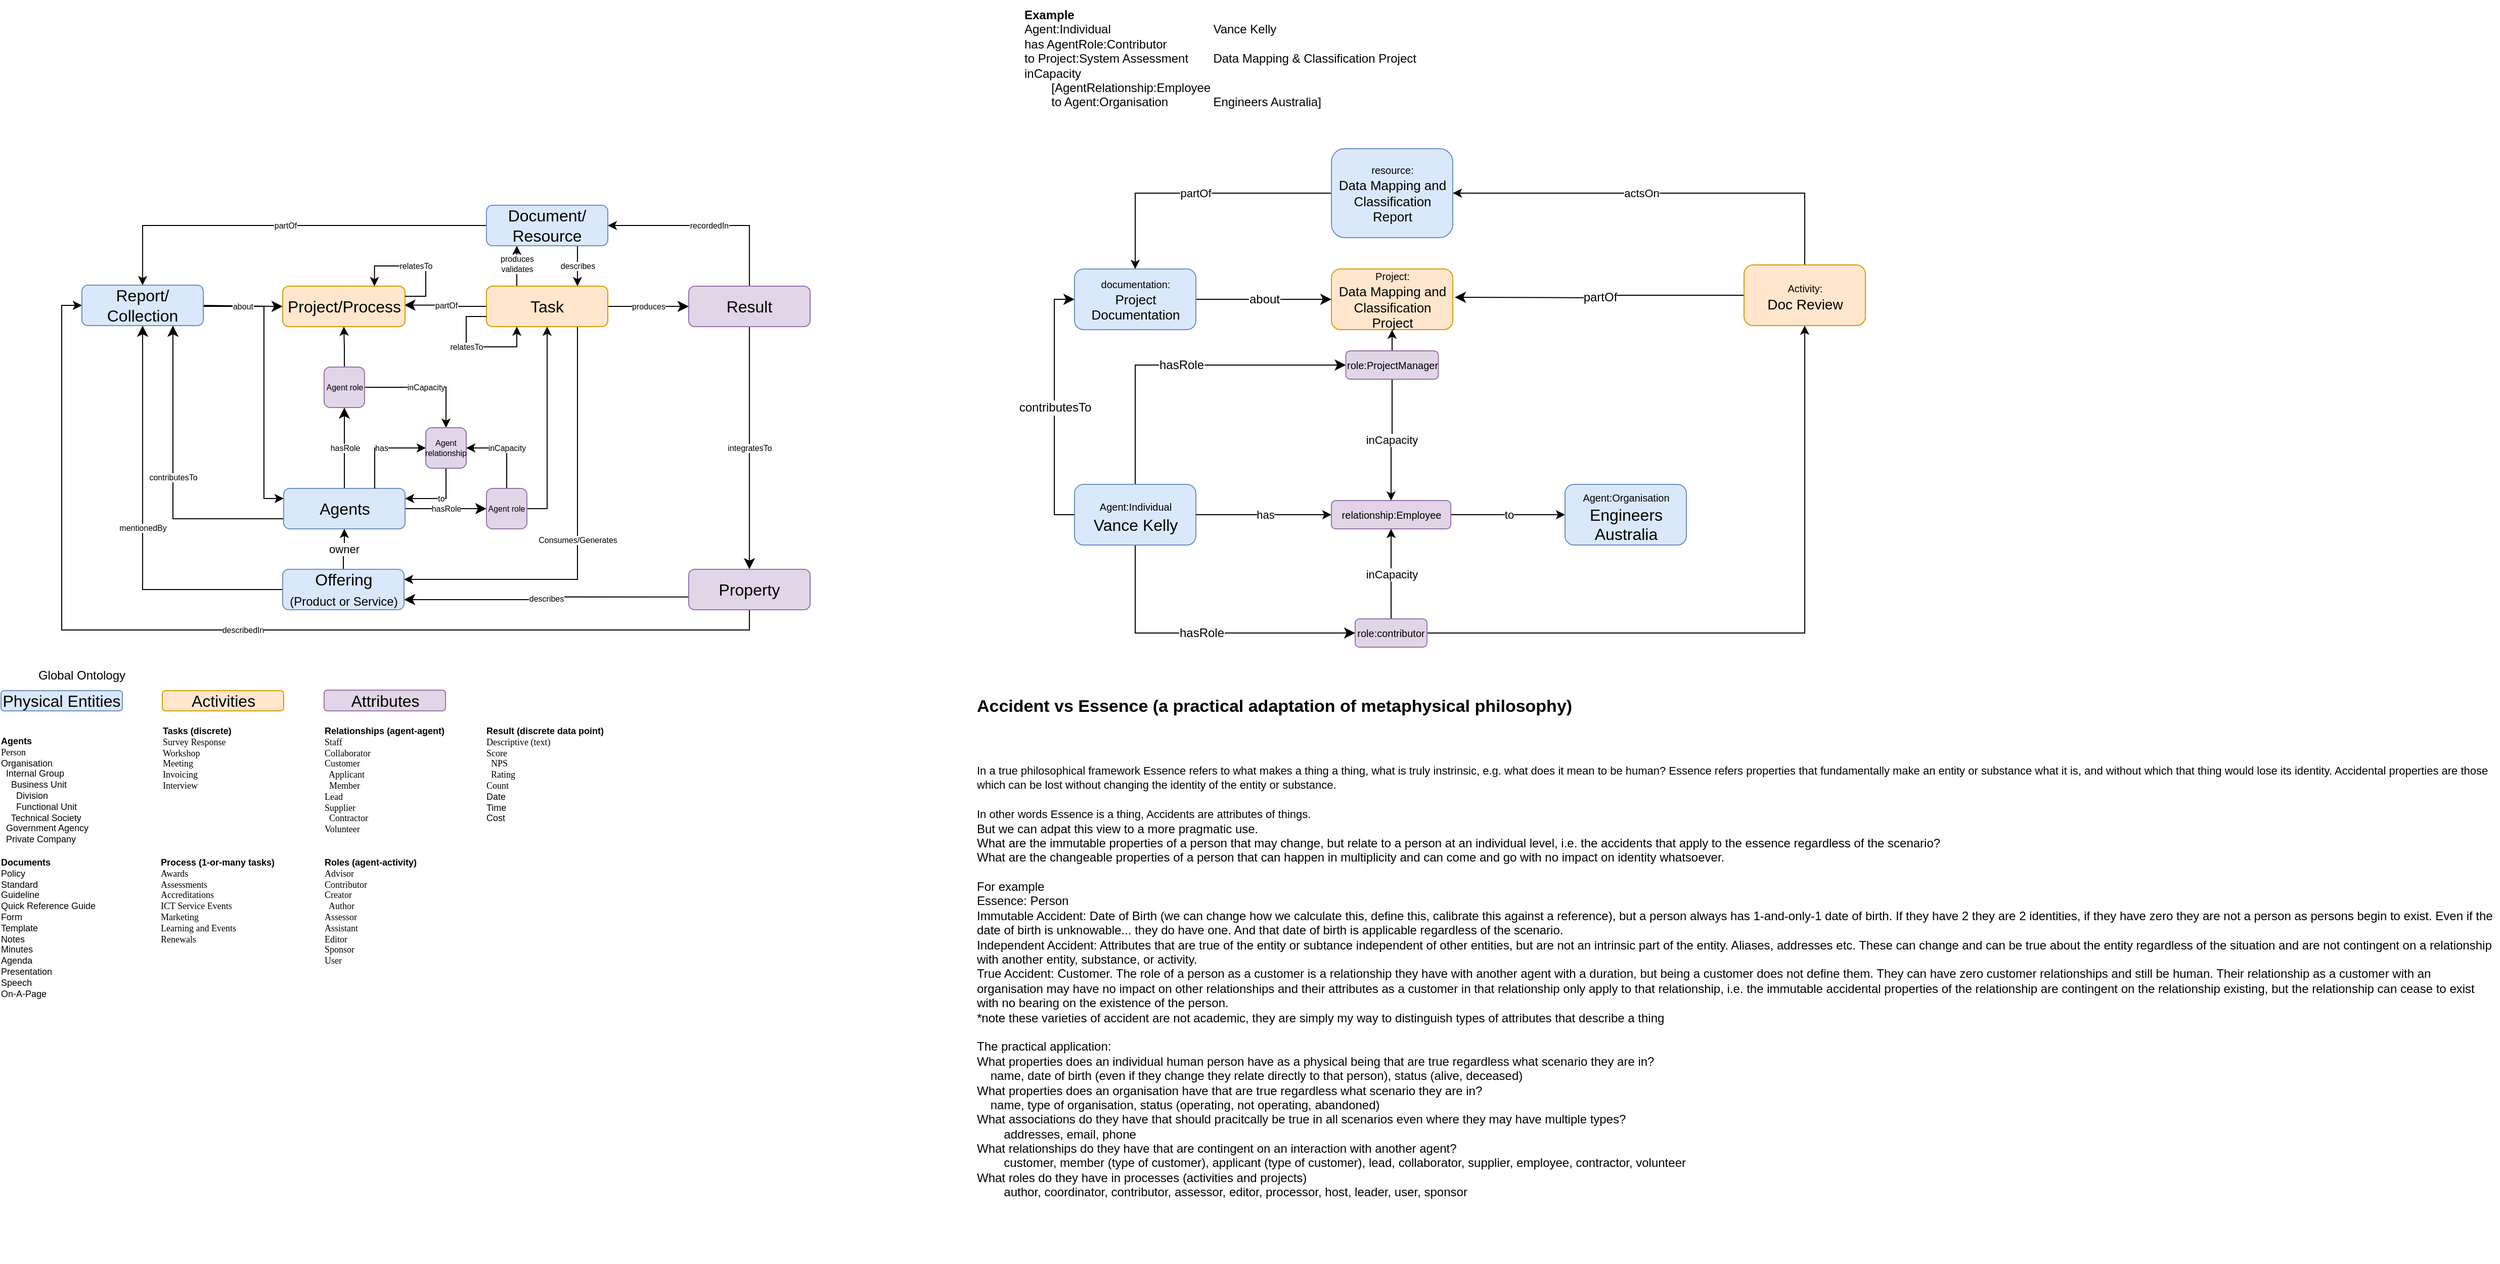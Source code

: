 <mxfile version="21.7.4" type="github" pages="3">
  <diagram id="dSMpPCMRFVoMhnsqTzQS" name="MetaModel (Ontology)">
    <mxGraphModel dx="2193" dy="1891" grid="1" gridSize="10" guides="1" tooltips="1" connect="1" arrows="1" fold="1" page="1" pageScale="1" pageWidth="827" pageHeight="1169" math="0" shadow="0">
      <root>
        <mxCell id="0" />
        <mxCell id="1" parent="0" />
        <mxCell id="gTGTpOwcSKxPiAX5VktX-23" style="edgeStyle=orthogonalEdgeStyle;rounded=0;orthogonalLoop=1;jettySize=auto;html=1;entryX=0;entryY=0.25;entryDx=0;entryDy=0;exitX=1;exitY=0.5;exitDx=0;exitDy=0;fontSize=8;" parent="1" source="gTGTpOwcSKxPiAX5VktX-24" target="gTGTpOwcSKxPiAX5VktX-4" edge="1">
          <mxGeometry relative="1" as="geometry">
            <Array as="points">
              <mxPoint x="80" y="-340" />
              <mxPoint x="140" y="-340" />
              <mxPoint x="140" y="-150" />
            </Array>
          </mxGeometry>
        </mxCell>
        <mxCell id="gTGTpOwcSKxPiAX5VktX-1" value="contributesTo" style="edgeStyle=orthogonalEdgeStyle;rounded=0;orthogonalLoop=1;jettySize=auto;html=1;entryX=0.75;entryY=1;entryDx=0;entryDy=0;fontSize=8;startSize=8;endSize=8;exitX=0;exitY=0.75;exitDx=0;exitDy=0;jumpStyle=arc;" parent="1" source="gTGTpOwcSKxPiAX5VktX-4" target="gTGTpOwcSKxPiAX5VktX-24" edge="1">
          <mxGeometry relative="1" as="geometry" />
        </mxCell>
        <mxCell id="gTGTpOwcSKxPiAX5VktX-2" value="hasRole" style="edgeStyle=orthogonalEdgeStyle;rounded=0;orthogonalLoop=1;jettySize=auto;html=1;fontSize=8;startSize=8;endSize=8;jumpStyle=arc;exitX=0.5;exitY=0;exitDx=0;exitDy=0;entryX=0.5;entryY=1;entryDx=0;entryDy=0;" parent="1" source="gTGTpOwcSKxPiAX5VktX-4" target="gTGTpOwcSKxPiAX5VktX-40" edge="1">
          <mxGeometry relative="1" as="geometry" />
        </mxCell>
        <mxCell id="gTGTpOwcSKxPiAX5VktX-3" value="hasRole" style="edgeStyle=orthogonalEdgeStyle;rounded=0;orthogonalLoop=1;jettySize=auto;html=1;fontSize=8;startSize=8;endSize=8;jumpStyle=arc;entryX=0;entryY=0.5;entryDx=0;entryDy=0;" parent="1" source="gTGTpOwcSKxPiAX5VktX-4" target="gTGTpOwcSKxPiAX5VktX-38" edge="1">
          <mxGeometry relative="1" as="geometry" />
        </mxCell>
        <mxCell id="gTGTpOwcSKxPiAX5VktX-4" value="Agents" style="rounded=1;whiteSpace=wrap;html=1;fontSize=16;fillColor=#dae8fc;strokeColor=#6c8ebf;" parent="1" vertex="1">
          <mxGeometry x="159.5" y="-160" width="120" height="40" as="geometry" />
        </mxCell>
        <mxCell id="gTGTpOwcSKxPiAX5VktX-7" value="describes" style="edgeStyle=orthogonalEdgeStyle;rounded=0;orthogonalLoop=1;jettySize=auto;html=1;fontSize=8;startSize=8;endSize=8;jumpStyle=arc;exitX=1;exitY=0.75;exitDx=0;exitDy=0;entryX=0;entryY=0.683;entryDx=0;entryDy=0;entryPerimeter=0;endArrow=none;endFill=0;startArrow=classic;startFill=1;" parent="1" source="gTGTpOwcSKxPiAX5VktX-11" target="gTGTpOwcSKxPiAX5VktX-14" edge="1">
          <mxGeometry relative="1" as="geometry" />
        </mxCell>
        <mxCell id="gTGTpOwcSKxPiAX5VktX-8" value="mentionedBy" style="edgeStyle=orthogonalEdgeStyle;rounded=0;orthogonalLoop=1;jettySize=auto;html=1;fontSize=8;startSize=8;endSize=8;jumpStyle=arc;" parent="1" source="gTGTpOwcSKxPiAX5VktX-11" target="gTGTpOwcSKxPiAX5VktX-24" edge="1">
          <mxGeometry relative="1" as="geometry" />
        </mxCell>
        <mxCell id="gTGTpOwcSKxPiAX5VktX-9" value="owner" style="edgeStyle=orthogonalEdgeStyle;rounded=0;orthogonalLoop=1;jettySize=auto;html=1;entryX=0.5;entryY=1;entryDx=0;entryDy=0;" parent="1" source="gTGTpOwcSKxPiAX5VktX-11" target="gTGTpOwcSKxPiAX5VktX-4" edge="1">
          <mxGeometry relative="1" as="geometry" />
        </mxCell>
        <mxCell id="gTGTpOwcSKxPiAX5VktX-10" value="Consumes/Generates" style="edgeStyle=orthogonalEdgeStyle;rounded=0;orthogonalLoop=1;jettySize=auto;html=1;entryX=0.75;entryY=1;entryDx=0;entryDy=0;exitX=1;exitY=0.25;exitDx=0;exitDy=0;startArrow=classic;startFill=1;endArrow=none;endFill=0;fontSize=8;" parent="1" source="gTGTpOwcSKxPiAX5VktX-11" target="gTGTpOwcSKxPiAX5VktX-20" edge="1">
          <mxGeometry relative="1" as="geometry" />
        </mxCell>
        <mxCell id="gTGTpOwcSKxPiAX5VktX-11" value="Offering&lt;br&gt;&lt;font style=&quot;font-size: 12px;&quot;&gt;(Product or Service)&lt;/font&gt;" style="rounded=1;whiteSpace=wrap;html=1;fontSize=16;fillColor=#dae8fc;strokeColor=#6c8ebf;" parent="1" vertex="1">
          <mxGeometry x="158.5" y="-80" width="120" height="40" as="geometry" />
        </mxCell>
        <mxCell id="gTGTpOwcSKxPiAX5VktX-12" value="integratesTo" style="edgeStyle=orthogonalEdgeStyle;rounded=0;orthogonalLoop=1;jettySize=auto;html=1;fontSize=8;startSize=8;endSize=8;jumpStyle=arc;startArrow=classic;startFill=1;endArrow=none;endFill=0;" parent="1" source="gTGTpOwcSKxPiAX5VktX-14" target="gTGTpOwcSKxPiAX5VktX-16" edge="1">
          <mxGeometry relative="1" as="geometry" />
        </mxCell>
        <mxCell id="gTGTpOwcSKxPiAX5VktX-13" value="describedIn" style="edgeStyle=orthogonalEdgeStyle;rounded=0;orthogonalLoop=1;jettySize=auto;html=1;entryX=0;entryY=0.5;entryDx=0;entryDy=0;exitX=0.5;exitY=1;exitDx=0;exitDy=0;fontSize=8;" parent="1" source="gTGTpOwcSKxPiAX5VktX-14" target="gTGTpOwcSKxPiAX5VktX-24" edge="1">
          <mxGeometry relative="1" as="geometry" />
        </mxCell>
        <mxCell id="gTGTpOwcSKxPiAX5VktX-14" value="Property" style="rounded=1;whiteSpace=wrap;html=1;fontSize=16;fillColor=#e1d5e7;strokeColor=#9673a6;" parent="1" vertex="1">
          <mxGeometry x="560" y="-80" width="120" height="40" as="geometry" />
        </mxCell>
        <mxCell id="gTGTpOwcSKxPiAX5VktX-15" value="recordedIn" style="edgeStyle=orthogonalEdgeStyle;rounded=0;orthogonalLoop=1;jettySize=auto;html=1;entryX=1;entryY=0.5;entryDx=0;entryDy=0;exitX=0.5;exitY=0;exitDx=0;exitDy=0;fontSize=8;" parent="1" source="gTGTpOwcSKxPiAX5VktX-16" target="gTGTpOwcSKxPiAX5VktX-27" edge="1">
          <mxGeometry relative="1" as="geometry" />
        </mxCell>
        <mxCell id="gTGTpOwcSKxPiAX5VktX-16" value="Result" style="rounded=1;whiteSpace=wrap;html=1;fontSize=16;fillColor=#e1d5e7;strokeColor=#9673a6;" parent="1" vertex="1">
          <mxGeometry x="560" y="-360" width="120" height="40" as="geometry" />
        </mxCell>
        <mxCell id="gTGTpOwcSKxPiAX5VktX-17" value="produces" style="edgeStyle=orthogonalEdgeStyle;rounded=0;orthogonalLoop=1;jettySize=auto;html=1;entryX=0;entryY=0.5;entryDx=0;entryDy=0;fontSize=8;startSize=8;endSize=8;jumpStyle=arc;exitX=1;exitY=0.5;exitDx=0;exitDy=0;" parent="1" source="gTGTpOwcSKxPiAX5VktX-20" target="gTGTpOwcSKxPiAX5VktX-16" edge="1">
          <mxGeometry relative="1" as="geometry" />
        </mxCell>
        <mxCell id="gTGTpOwcSKxPiAX5VktX-18" value="partOf" style="edgeStyle=orthogonalEdgeStyle;rounded=0;orthogonalLoop=1;jettySize=auto;html=1;fontSize=8;startSize=8;endSize=8;jumpStyle=arc;entryX=0.994;entryY=0.468;entryDx=0;entryDy=0;entryPerimeter=0;" parent="1" source="gTGTpOwcSKxPiAX5VktX-20" edge="1" target="gTGTpOwcSKxPiAX5VktX-21">
          <mxGeometry relative="1" as="geometry">
            <mxPoint x="281" y="-368" as="targetPoint" />
          </mxGeometry>
        </mxCell>
        <mxCell id="gTGTpOwcSKxPiAX5VktX-19" value="produces&lt;br style=&quot;font-size: 8px;&quot;&gt;validates" style="edgeStyle=orthogonalEdgeStyle;rounded=0;orthogonalLoop=1;jettySize=auto;html=1;entryX=0.25;entryY=1;entryDx=0;entryDy=0;exitX=0.25;exitY=0;exitDx=0;exitDy=0;fontSize=8;" parent="1" source="gTGTpOwcSKxPiAX5VktX-20" target="gTGTpOwcSKxPiAX5VktX-27" edge="1">
          <mxGeometry x="0.107" relative="1" as="geometry">
            <mxPoint as="offset" />
          </mxGeometry>
        </mxCell>
        <mxCell id="gTGTpOwcSKxPiAX5VktX-20" value="Task" style="rounded=1;whiteSpace=wrap;html=1;fontSize=16;fillColor=#ffe6cc;strokeColor=#d79b00;" parent="1" vertex="1">
          <mxGeometry x="360" y="-360" width="120" height="40" as="geometry" />
        </mxCell>
        <mxCell id="gTGTpOwcSKxPiAX5VktX-21" value="Project/Process" style="rounded=1;whiteSpace=wrap;html=1;fontSize=16;fillColor=#ffe6cc;strokeColor=#d79b00;" parent="1" vertex="1">
          <mxGeometry x="158.5" y="-360" width="121" height="40" as="geometry" />
        </mxCell>
        <mxCell id="gTGTpOwcSKxPiAX5VktX-22" value="about" style="edgeStyle=orthogonalEdgeStyle;rounded=0;orthogonalLoop=1;jettySize=auto;html=1;entryX=0;entryY=0.5;entryDx=0;entryDy=0;fontSize=8;startSize=8;endSize=8;jumpStyle=arc;" parent="1" source="gTGTpOwcSKxPiAX5VktX-24" target="gTGTpOwcSKxPiAX5VktX-21" edge="1">
          <mxGeometry relative="1" as="geometry" />
        </mxCell>
        <mxCell id="gTGTpOwcSKxPiAX5VktX-24" value="Report/&lt;br&gt;Collection" style="rounded=1;whiteSpace=wrap;html=1;fontSize=16;fillColor=#dae8fc;strokeColor=#6c8ebf;" parent="1" vertex="1">
          <mxGeometry x="-40" y="-361" width="120" height="40" as="geometry" />
        </mxCell>
        <mxCell id="gTGTpOwcSKxPiAX5VktX-25" value="partOf" style="edgeStyle=orthogonalEdgeStyle;rounded=0;orthogonalLoop=1;jettySize=auto;html=1;entryX=0.5;entryY=0;entryDx=0;entryDy=0;fontSize=8;" parent="1" source="gTGTpOwcSKxPiAX5VktX-27" target="gTGTpOwcSKxPiAX5VktX-24" edge="1">
          <mxGeometry relative="1" as="geometry" />
        </mxCell>
        <mxCell id="gTGTpOwcSKxPiAX5VktX-26" value="describes&lt;br style=&quot;font-size: 8px;&quot;&gt;" style="edgeStyle=orthogonalEdgeStyle;rounded=0;orthogonalLoop=1;jettySize=auto;html=1;exitX=0.75;exitY=1;exitDx=0;exitDy=0;entryX=0.75;entryY=0;entryDx=0;entryDy=0;fontSize=8;" parent="1" source="gTGTpOwcSKxPiAX5VktX-27" target="gTGTpOwcSKxPiAX5VktX-20" edge="1">
          <mxGeometry relative="1" as="geometry" />
        </mxCell>
        <mxCell id="gTGTpOwcSKxPiAX5VktX-27" value="Document/&lt;br&gt;Resource" style="rounded=1;whiteSpace=wrap;html=1;fontSize=16;fillColor=#dae8fc;strokeColor=#6c8ebf;" parent="1" vertex="1">
          <mxGeometry x="360" y="-440" width="120" height="40" as="geometry" />
        </mxCell>
        <mxCell id="gTGTpOwcSKxPiAX5VktX-28" value="Global Ontology" style="text;html=1;strokeColor=none;fillColor=none;align=center;verticalAlign=middle;whiteSpace=wrap;rounded=0;" parent="1" vertex="1">
          <mxGeometry x="-110" y="10" width="140" height="30" as="geometry" />
        </mxCell>
        <mxCell id="gTGTpOwcSKxPiAX5VktX-29" value="has" style="edgeStyle=orthogonalEdgeStyle;rounded=0;orthogonalLoop=1;jettySize=auto;html=1;exitX=0.75;exitY=0;exitDx=0;exitDy=0;entryX=0;entryY=0.5;entryDx=0;entryDy=0;fontSize=8;" parent="1" source="gTGTpOwcSKxPiAX5VktX-4" target="gTGTpOwcSKxPiAX5VktX-36" edge="1">
          <mxGeometry x="0.012" relative="1" as="geometry">
            <mxPoint as="offset" />
            <Array as="points">
              <mxPoint x="250" y="-200" />
            </Array>
          </mxGeometry>
        </mxCell>
        <mxCell id="gTGTpOwcSKxPiAX5VktX-30" value="Physical Entities" style="rounded=1;whiteSpace=wrap;html=1;fontSize=16;fillColor=#dae8fc;strokeColor=#6c8ebf;" parent="1" vertex="1">
          <mxGeometry x="-120" y="40" width="120" height="20" as="geometry" />
        </mxCell>
        <mxCell id="gTGTpOwcSKxPiAX5VktX-31" value="Activities" style="rounded=1;whiteSpace=wrap;html=1;fontSize=16;fillColor=#ffe6cc;strokeColor=#d79b00;" parent="1" vertex="1">
          <mxGeometry x="39.5" y="40" width="120" height="20" as="geometry" />
        </mxCell>
        <mxCell id="gTGTpOwcSKxPiAX5VktX-32" value="Attributes" style="rounded=1;whiteSpace=wrap;html=1;fontSize=16;fillColor=#e1d5e7;strokeColor=#9673a6;" parent="1" vertex="1">
          <mxGeometry x="199.5" y="39.5" width="120" height="20.5" as="geometry" />
        </mxCell>
        <mxCell id="gTGTpOwcSKxPiAX5VktX-33" value="to" style="edgeStyle=orthogonalEdgeStyle;rounded=0;orthogonalLoop=1;jettySize=auto;html=1;exitX=0.5;exitY=1;exitDx=0;exitDy=0;fontSize=8;entryX=1;entryY=0.25;entryDx=0;entryDy=0;" parent="1" source="gTGTpOwcSKxPiAX5VktX-36" target="gTGTpOwcSKxPiAX5VktX-4" edge="1">
          <mxGeometry relative="1" as="geometry">
            <mxPoint x="340" y="-160" as="targetPoint" />
          </mxGeometry>
        </mxCell>
        <mxCell id="gTGTpOwcSKxPiAX5VktX-34" value="inCapacity" style="edgeStyle=orthogonalEdgeStyle;rounded=0;orthogonalLoop=1;jettySize=auto;html=1;entryX=1;entryY=0.5;entryDx=0;entryDy=0;exitX=0.5;exitY=0;exitDx=0;exitDy=0;fontSize=8;" parent="1" source="gTGTpOwcSKxPiAX5VktX-38" target="gTGTpOwcSKxPiAX5VktX-36" edge="1">
          <mxGeometry relative="1" as="geometry">
            <mxPoint x="470" y="-243" as="sourcePoint" />
          </mxGeometry>
        </mxCell>
        <mxCell id="gTGTpOwcSKxPiAX5VktX-35" value="inCapacity" style="edgeStyle=orthogonalEdgeStyle;rounded=0;orthogonalLoop=1;jettySize=auto;html=1;exitX=1;exitY=0.5;exitDx=0;exitDy=0;fontSize=8;" parent="1" source="gTGTpOwcSKxPiAX5VktX-40" target="gTGTpOwcSKxPiAX5VktX-36" edge="1">
          <mxGeometry relative="1" as="geometry">
            <mxPoint x="320" y="-260" as="targetPoint" />
          </mxGeometry>
        </mxCell>
        <mxCell id="gTGTpOwcSKxPiAX5VktX-36" value="Agent relationship" style="rounded=1;whiteSpace=wrap;html=1;fontSize=8;fillColor=#e1d5e7;strokeColor=#9673a6;" parent="1" vertex="1">
          <mxGeometry x="300" y="-220" width="40" height="40" as="geometry" />
        </mxCell>
        <mxCell id="gTGTpOwcSKxPiAX5VktX-37" style="edgeStyle=orthogonalEdgeStyle;rounded=0;orthogonalLoop=1;jettySize=auto;html=1;entryX=0.5;entryY=1;entryDx=0;entryDy=0;exitX=1;exitY=0.5;exitDx=0;exitDy=0;" parent="1" source="gTGTpOwcSKxPiAX5VktX-38" target="gTGTpOwcSKxPiAX5VktX-20" edge="1">
          <mxGeometry relative="1" as="geometry" />
        </mxCell>
        <mxCell id="gTGTpOwcSKxPiAX5VktX-38" value="Agent role" style="rounded=1;whiteSpace=wrap;html=1;fontSize=8;fillColor=#e1d5e7;strokeColor=#9673a6;" parent="1" vertex="1">
          <mxGeometry x="360" y="-160" width="40" height="40" as="geometry" />
        </mxCell>
        <mxCell id="gTGTpOwcSKxPiAX5VktX-39" style="edgeStyle=orthogonalEdgeStyle;rounded=0;orthogonalLoop=1;jettySize=auto;html=1;entryX=0.5;entryY=1;entryDx=0;entryDy=0;exitX=0.5;exitY=0;exitDx=0;exitDy=0;" parent="1" source="gTGTpOwcSKxPiAX5VktX-40" target="gTGTpOwcSKxPiAX5VktX-21" edge="1">
          <mxGeometry relative="1" as="geometry" />
        </mxCell>
        <mxCell id="gTGTpOwcSKxPiAX5VktX-40" value="Agent role" style="rounded=1;whiteSpace=wrap;html=1;fontSize=8;fillColor=#e1d5e7;strokeColor=#9673a6;" parent="1" vertex="1">
          <mxGeometry x="199.5" y="-280" width="40" height="40" as="geometry" />
        </mxCell>
        <mxCell id="gTGTpOwcSKxPiAX5VktX-41" value="&lt;b&gt;Example&lt;/b&gt;&lt;br&gt;Agent:Individual&lt;span style=&quot;white-space: pre;&quot;&gt;&#x9;&lt;/span&gt;&lt;span style=&quot;white-space: pre;&quot;&gt;&#x9;&lt;/span&gt;&lt;span style=&quot;white-space: pre;&quot;&gt;&#x9;&lt;/span&gt;&lt;span style=&quot;white-space: pre;&quot;&gt;&#x9;&lt;/span&gt;Vance Kelly&lt;br&gt;has AgentRole:Contributor&lt;br&gt;to Project:System Assessment&lt;span style=&quot;white-space: pre;&quot;&gt;&#x9;&lt;/span&gt;Data Mapping &amp;amp; Classification Project&lt;br&gt;inCapacity&lt;br&gt;&lt;span style=&quot;white-space: pre;&quot;&gt;&#x9;&lt;/span&gt;[AgentRelationship:Employee &lt;br&gt;&lt;span style=&quot;white-space: pre;&quot;&gt;&#x9;&lt;/span&gt;to Agent:Organisation &lt;span style=&quot;white-space: pre;&quot;&gt;&#x9;&lt;/span&gt;&lt;span style=&quot;white-space: pre;&quot;&gt;&#x9;&lt;/span&gt;Engineers Australia]" style="text;html=1;strokeColor=none;fillColor=none;align=left;verticalAlign=top;whiteSpace=wrap;rounded=0;" parent="1" vertex="1">
          <mxGeometry x="890" y="-642.5" width="400" height="116" as="geometry" />
        </mxCell>
        <mxCell id="gTGTpOwcSKxPiAX5VktX-42" value="contributesTo" style="edgeStyle=orthogonalEdgeStyle;rounded=0;orthogonalLoop=1;jettySize=auto;html=1;entryX=0;entryY=0.5;entryDx=0;entryDy=0;fontSize=12;startSize=8;endSize=8;jumpStyle=arc;exitX=0;exitY=0.5;exitDx=0;exitDy=0;" parent="1" source="gTGTpOwcSKxPiAX5VktX-45" target="gTGTpOwcSKxPiAX5VktX-51" edge="1">
          <mxGeometry relative="1" as="geometry" />
        </mxCell>
        <mxCell id="gTGTpOwcSKxPiAX5VktX-43" value="hasRole" style="edgeStyle=orthogonalEdgeStyle;rounded=0;orthogonalLoop=1;jettySize=auto;html=1;fontSize=12;startSize=8;endSize=8;jumpStyle=arc;entryX=0;entryY=0.5;entryDx=0;entryDy=0;exitX=0.5;exitY=0;exitDx=0;exitDy=0;" parent="1" source="gTGTpOwcSKxPiAX5VktX-45" target="gTGTpOwcSKxPiAX5VktX-62" edge="1">
          <mxGeometry relative="1" as="geometry">
            <mxPoint x="1030.5" y="-166" as="sourcePoint" />
          </mxGeometry>
        </mxCell>
        <mxCell id="gTGTpOwcSKxPiAX5VktX-44" value="hasRole" style="edgeStyle=orthogonalEdgeStyle;rounded=0;orthogonalLoop=1;jettySize=auto;html=1;fontSize=12;startSize=8;endSize=8;jumpStyle=arc;entryX=0;entryY=0.5;entryDx=0;entryDy=0;exitX=0.5;exitY=1;exitDx=0;exitDy=0;" parent="1" source="gTGTpOwcSKxPiAX5VktX-45" target="gTGTpOwcSKxPiAX5VktX-60" edge="1">
          <mxGeometry relative="1" as="geometry" />
        </mxCell>
        <mxCell id="gTGTpOwcSKxPiAX5VktX-45" value="&lt;font style=&quot;font-size: 10px;&quot;&gt;Agent:Individual&lt;/font&gt;&lt;br&gt;Vance Kelly" style="rounded=1;whiteSpace=wrap;html=1;fontSize=16;fillColor=#dae8fc;strokeColor=#6c8ebf;" parent="1" vertex="1">
          <mxGeometry x="941.5" y="-164" width="120" height="60" as="geometry" />
        </mxCell>
        <mxCell id="gTGTpOwcSKxPiAX5VktX-46" value="partOf" style="edgeStyle=orthogonalEdgeStyle;rounded=0;orthogonalLoop=1;jettySize=auto;html=1;fontSize=12;startSize=8;endSize=8;jumpStyle=arc;" parent="1" source="gTGTpOwcSKxPiAX5VktX-48" edge="1">
          <mxGeometry relative="1" as="geometry">
            <mxPoint x="1317.5" y="-349" as="targetPoint" />
          </mxGeometry>
        </mxCell>
        <mxCell id="gTGTpOwcSKxPiAX5VktX-47" value="actsOn" style="edgeStyle=orthogonalEdgeStyle;rounded=0;orthogonalLoop=1;jettySize=auto;html=1;entryX=1;entryY=0.5;entryDx=0;entryDy=0;exitX=0.5;exitY=0;exitDx=0;exitDy=0;" parent="1" source="gTGTpOwcSKxPiAX5VktX-48" target="gTGTpOwcSKxPiAX5VktX-53" edge="1">
          <mxGeometry x="0.111" relative="1" as="geometry">
            <mxPoint as="offset" />
          </mxGeometry>
        </mxCell>
        <mxCell id="gTGTpOwcSKxPiAX5VktX-48" value="&lt;font style=&quot;font-size: 10px;&quot;&gt;Activity: &lt;br&gt;&lt;/font&gt;Doc Review" style="rounded=1;whiteSpace=wrap;html=1;fontSize=14;fillColor=#ffe6cc;strokeColor=#d79b00;" parent="1" vertex="1">
          <mxGeometry x="1603.5" y="-381" width="120" height="60" as="geometry" />
        </mxCell>
        <mxCell id="gTGTpOwcSKxPiAX5VktX-49" value="&lt;font style=&quot;font-size: 10px;&quot;&gt;Project:&lt;/font&gt;&lt;br style=&quot;font-size: 13px;&quot;&gt;Data Mapping and Classification Project" style="rounded=1;whiteSpace=wrap;html=1;fontSize=13;fillColor=#ffe6cc;strokeColor=#d79b00;" parent="1" vertex="1">
          <mxGeometry x="1195.5" y="-377" width="120" height="60" as="geometry" />
        </mxCell>
        <mxCell id="gTGTpOwcSKxPiAX5VktX-50" value="about" style="edgeStyle=orthogonalEdgeStyle;rounded=0;orthogonalLoop=1;jettySize=auto;html=1;entryX=0;entryY=0.5;entryDx=0;entryDy=0;fontSize=12;startSize=8;endSize=8;jumpStyle=arc;" parent="1" source="gTGTpOwcSKxPiAX5VktX-51" target="gTGTpOwcSKxPiAX5VktX-49" edge="1">
          <mxGeometry relative="1" as="geometry" />
        </mxCell>
        <mxCell id="gTGTpOwcSKxPiAX5VktX-51" value="&lt;font style=&quot;font-size: 10px;&quot;&gt;&lt;font style=&quot;font-size: 10px;&quot;&gt;documentation&lt;/font&gt;:&lt;/font&gt;&lt;br style=&quot;font-size: 13px;&quot;&gt;Project Documentation" style="rounded=1;whiteSpace=wrap;html=1;fontSize=13;fillColor=#dae8fc;strokeColor=#6c8ebf;" parent="1" vertex="1">
          <mxGeometry x="941.5" y="-377" width="120" height="60" as="geometry" />
        </mxCell>
        <mxCell id="gTGTpOwcSKxPiAX5VktX-52" value="partOf" style="edgeStyle=orthogonalEdgeStyle;rounded=0;orthogonalLoop=1;jettySize=auto;html=1;entryX=0.5;entryY=0;entryDx=0;entryDy=0;" parent="1" source="gTGTpOwcSKxPiAX5VktX-53" target="gTGTpOwcSKxPiAX5VktX-51" edge="1">
          <mxGeometry relative="1" as="geometry" />
        </mxCell>
        <mxCell id="gTGTpOwcSKxPiAX5VktX-53" value="&lt;font style=&quot;font-size: 10px;&quot;&gt;resource:&lt;/font&gt;&lt;br style=&quot;font-size: 13px;&quot;&gt;Data Mapping and Classification Report" style="rounded=1;whiteSpace=wrap;html=1;fontSize=13;fillColor=#dae8fc;strokeColor=#6c8ebf;" parent="1" vertex="1">
          <mxGeometry x="1195.5" y="-496" width="120" height="88" as="geometry" />
        </mxCell>
        <mxCell id="gTGTpOwcSKxPiAX5VktX-54" value="has" style="edgeStyle=orthogonalEdgeStyle;rounded=0;orthogonalLoop=1;jettySize=auto;html=1;exitX=1;exitY=0.5;exitDx=0;exitDy=0;entryX=0;entryY=0.5;entryDx=0;entryDy=0;" parent="1" source="gTGTpOwcSKxPiAX5VktX-45" target="gTGTpOwcSKxPiAX5VktX-58" edge="1">
          <mxGeometry x="0.012" relative="1" as="geometry">
            <mxPoint as="offset" />
          </mxGeometry>
        </mxCell>
        <mxCell id="gTGTpOwcSKxPiAX5VktX-55" value="to" style="edgeStyle=orthogonalEdgeStyle;rounded=0;orthogonalLoop=1;jettySize=auto;html=1;entryX=0;entryY=0.5;entryDx=0;entryDy=0;exitX=1;exitY=0.5;exitDx=0;exitDy=0;" parent="1" source="gTGTpOwcSKxPiAX5VktX-58" target="gTGTpOwcSKxPiAX5VktX-63" edge="1">
          <mxGeometry x="0.005" relative="1" as="geometry">
            <mxPoint as="offset" />
          </mxGeometry>
        </mxCell>
        <mxCell id="gTGTpOwcSKxPiAX5VktX-56" value="inCapacity" style="edgeStyle=orthogonalEdgeStyle;rounded=0;orthogonalLoop=1;jettySize=auto;html=1;exitX=0.5;exitY=0;exitDx=0;exitDy=0;" parent="1" source="gTGTpOwcSKxPiAX5VktX-60" target="gTGTpOwcSKxPiAX5VktX-58" edge="1">
          <mxGeometry relative="1" as="geometry">
            <mxPoint x="1506.5" y="-264" as="sourcePoint" />
          </mxGeometry>
        </mxCell>
        <mxCell id="gTGTpOwcSKxPiAX5VktX-57" value="inCapacity" style="edgeStyle=orthogonalEdgeStyle;rounded=0;orthogonalLoop=1;jettySize=auto;html=1;exitX=0.5;exitY=1;exitDx=0;exitDy=0;entryX=0.5;entryY=0;entryDx=0;entryDy=0;" parent="1" source="gTGTpOwcSKxPiAX5VktX-62" target="gTGTpOwcSKxPiAX5VktX-58" edge="1">
          <mxGeometry relative="1" as="geometry">
            <mxPoint x="1422.5" y="-272" as="targetPoint" />
          </mxGeometry>
        </mxCell>
        <mxCell id="gTGTpOwcSKxPiAX5VktX-58" value="relationship:Employee" style="rounded=1;whiteSpace=wrap;html=1;fontSize=10;fillColor=#e1d5e7;strokeColor=#9673a6;" parent="1" vertex="1">
          <mxGeometry x="1195.5" y="-148" width="118" height="28" as="geometry" />
        </mxCell>
        <mxCell id="gTGTpOwcSKxPiAX5VktX-59" style="edgeStyle=orthogonalEdgeStyle;rounded=0;orthogonalLoop=1;jettySize=auto;html=1;entryX=0.5;entryY=1;entryDx=0;entryDy=0;exitX=1;exitY=0.5;exitDx=0;exitDy=0;" parent="1" source="gTGTpOwcSKxPiAX5VktX-60" target="gTGTpOwcSKxPiAX5VktX-48" edge="1">
          <mxGeometry relative="1" as="geometry" />
        </mxCell>
        <mxCell id="gTGTpOwcSKxPiAX5VktX-60" value="role:contributor" style="rounded=1;whiteSpace=wrap;html=1;fontSize=10;fillColor=#e1d5e7;strokeColor=#9673a6;" parent="1" vertex="1">
          <mxGeometry x="1219" y="-31" width="71" height="28" as="geometry" />
        </mxCell>
        <mxCell id="gTGTpOwcSKxPiAX5VktX-61" style="edgeStyle=orthogonalEdgeStyle;rounded=0;orthogonalLoop=1;jettySize=auto;html=1;entryX=0.5;entryY=1;entryDx=0;entryDy=0;exitX=0.5;exitY=0;exitDx=0;exitDy=0;" parent="1" source="gTGTpOwcSKxPiAX5VktX-62" target="gTGTpOwcSKxPiAX5VktX-49" edge="1">
          <mxGeometry relative="1" as="geometry" />
        </mxCell>
        <mxCell id="gTGTpOwcSKxPiAX5VktX-62" value="role:ProjectManager" style="rounded=1;whiteSpace=wrap;html=1;fontSize=10;fillColor=#e1d5e7;strokeColor=#9673a6;" parent="1" vertex="1">
          <mxGeometry x="1209.75" y="-296" width="91.5" height="28" as="geometry" />
        </mxCell>
        <mxCell id="gTGTpOwcSKxPiAX5VktX-63" value="&lt;font style=&quot;font-size: 10px;&quot;&gt;Agent:Organisation&lt;/font&gt;&lt;br&gt;Engineers Australia" style="rounded=1;whiteSpace=wrap;html=1;fontSize=16;fillColor=#dae8fc;strokeColor=#6c8ebf;" parent="1" vertex="1">
          <mxGeometry x="1426.5" y="-164" width="120" height="60" as="geometry" />
        </mxCell>
        <mxCell id="gTGTpOwcSKxPiAX5VktX-64" value="&lt;p style=&quot;line-height: 230%;&quot;&gt;&lt;/p&gt;&lt;h1 style=&quot;line-height: 110%;&quot;&gt;&lt;font style=&quot;&quot;&gt;&lt;span style=&quot;font-size: 17px;&quot;&gt;Accident vs Essence (a practical adaptation of metaphysical philosophy)&lt;/span&gt;&lt;br&gt;&lt;br&gt;&lt;/font&gt;&lt;/h1&gt;&lt;div&gt;&lt;font style=&quot;&quot;&gt;&lt;font style=&quot;font-size: 11px; font-weight: normal;&quot;&gt;In a true philosophical framework Essence refers to what makes a thing a thing, what is truly instrinsic, e.g. what does it mean to be human? Essence refers properties that fundamentally make an entity or substance what it is, and without which that thing would lose its identity. Accidental properties are those which can be lost without changing the identity of the entity or substance.&lt;/font&gt;&lt;/font&gt;&lt;/div&gt;&lt;div&gt;&lt;font style=&quot;&quot;&gt;&lt;font style=&quot;font-size: 11px; font-weight: normal;&quot;&gt;&lt;br&gt;&lt;/font&gt;&lt;/font&gt;&lt;/div&gt;&lt;div&gt;&lt;font style=&quot;&quot;&gt;&lt;font style=&quot;font-size: 11px; font-weight: normal;&quot;&gt;In other words Essence is a thing, Accidents are attributes of things.&lt;/font&gt;&lt;/font&gt;&lt;/div&gt;&lt;div&gt;But we can adpat this view to a more pragmatic use.&lt;/div&gt;&lt;div&gt;What are the immutable properties of a person that may change, but relate to a person at an individual level, i.e. the accidents that apply to the essence regardless of the scenario?&lt;/div&gt;&lt;div&gt;What are the changeable properties of a person that can happen in multiplicity and can come and go with no impact on identity whatsoever.&lt;/div&gt;&lt;div&gt;&lt;br&gt;&lt;/div&gt;&lt;div&gt;For example&amp;nbsp;&lt;/div&gt;&lt;div&gt;Essence: Person&lt;/div&gt;&lt;div&gt;Immutable Accident: Date of Birth (we can change how we calculate this, define this, calibrate this against a reference), but a person always has 1-and-only-1 date of birth. If they have 2 they are 2 identities, if they have zero they are not a person as persons begin to exist. Even if the date of birth is unknowable... they do have one. And that date of birth is applicable regardless of the scenario.&lt;/div&gt;&lt;div&gt;Independent Accident: Attributes that are true of the entity or subtance independent of other entities, but are not an intrinsic part of the entity. Aliases, addresses etc. These can change and can be true about the entity regardless of the situation and are not contingent on a relationship with another entity, substance, or activity.&lt;/div&gt;&lt;div&gt;True Accident: Customer. The role of a person as a customer is a relationship they have with another agent with a duration, but being a customer does not define them. They can have zero customer relationships and still be human. Their relationship as a customer with an organisation may have no impact on other relationships and their attributes as a customer in that relationship only apply to that relationship, i.e. the immutable accidental properties of the relationship are contingent on the relationship existing, but the relationship can cease to exist with no bearing on the existence of the person.&lt;/div&gt;&lt;div&gt;*note these varieties of accident are not academic, they are simply my way to distinguish types of attributes that describe a thing&lt;/div&gt;&lt;div&gt;&lt;br&gt;&lt;/div&gt;&lt;div&gt;The practical application:&lt;/div&gt;&lt;div&gt;What properties does an individual human person have as a physical being that are true regardless what scenario they are in?&lt;/div&gt;&lt;div&gt;&lt;span style=&quot;&quot;&gt;&lt;span style=&quot;white-space: pre;&quot;&gt;&amp;nbsp;&amp;nbsp;&amp;nbsp;&amp;nbsp;&lt;/span&gt;&lt;/span&gt;name, date of birth (even if they change they relate directly to that person), status (alive, deceased)&lt;br&gt;&lt;/div&gt;&lt;div&gt;What properties does an organisation have that are true regardless what scenario they are in?&lt;/div&gt;&lt;div&gt;&lt;span style=&quot;&quot;&gt;&lt;span style=&quot;white-space: pre;&quot;&gt;&amp;nbsp;&amp;nbsp;&amp;nbsp;&amp;nbsp;&lt;/span&gt;&lt;/span&gt;name, type of organisation, status (operating, not operating, abandoned)&lt;br&gt;&lt;/div&gt;&lt;div&gt;What associations do they have that should pracitcally be true in all scenarios even where they may have multiple types?&lt;/div&gt;&lt;div&gt;&lt;span style=&quot;white-space: pre;&quot;&gt;&#x9;&lt;/span&gt;addresses, email, phone&lt;br&gt;&lt;/div&gt;&lt;div&gt;What relationships do they have that are contingent on an interaction with another agent?&lt;/div&gt;&lt;div&gt;&lt;span style=&quot;white-space: pre;&quot;&gt;&#x9;&lt;/span&gt;customer, member (type of customer), applicant (type of customer), lead, collaborator, supplier, employee, contractor, volunteer&lt;br&gt;&lt;/div&gt;&lt;div&gt;What roles do they have in processes (activities and projects)&lt;/div&gt;&lt;div&gt;&lt;span style=&quot;white-space: pre;&quot;&gt;&#x9;&lt;/span&gt;author, coordinator, contributor, assessor, editor, processor, host, leader, user, sponsor&lt;br&gt;&lt;/div&gt;&lt;div&gt;&lt;br&gt;&lt;/div&gt;&lt;p&gt;&lt;/p&gt;" style="text;html=1;strokeColor=none;fillColor=none;spacing=5;spacingTop=-26;whiteSpace=wrap;overflow=hidden;rounded=0;" parent="1" vertex="1">
          <mxGeometry x="840" y="40" width="1510" height="566" as="geometry" />
        </mxCell>
        <mxCell id="gTGTpOwcSKxPiAX5VktX-65" value="relatesTo" style="edgeStyle=orthogonalEdgeStyle;rounded=0;orthogonalLoop=1;jettySize=auto;html=1;fontSize=8;exitX=1;exitY=0.25;exitDx=0;exitDy=0;entryX=0.75;entryY=0;entryDx=0;entryDy=0;" parent="1" source="gTGTpOwcSKxPiAX5VktX-21" target="gTGTpOwcSKxPiAX5VktX-21" edge="1">
          <mxGeometry relative="1" as="geometry">
            <Array as="points">
              <mxPoint x="300" y="-350" />
              <mxPoint x="300" y="-380" />
              <mxPoint x="249" y="-380" />
            </Array>
            <mxPoint x="250" y="-400" as="sourcePoint" />
            <mxPoint x="200" y="-390" as="targetPoint" />
          </mxGeometry>
        </mxCell>
        <mxCell id="-FJt3H1GDFpUeJFt4Lem-1" value="relatesTo" style="edgeStyle=orthogonalEdgeStyle;rounded=0;orthogonalLoop=1;jettySize=auto;html=1;fontSize=8;exitX=0;exitY=0.75;exitDx=0;exitDy=0;entryX=0.25;entryY=1;entryDx=0;entryDy=0;" edge="1" parent="1" source="gTGTpOwcSKxPiAX5VktX-20" target="gTGTpOwcSKxPiAX5VktX-20">
          <mxGeometry x="-0.167" relative="1" as="geometry">
            <Array as="points">
              <mxPoint x="340" y="-330" />
              <mxPoint x="340" y="-300" />
              <mxPoint x="390" y="-300" />
            </Array>
            <mxPoint x="290" y="-340" as="sourcePoint" />
            <mxPoint x="370" y="-300" as="targetPoint" />
            <mxPoint as="offset" />
          </mxGeometry>
        </mxCell>
        <mxCell id="-FJt3H1GDFpUeJFt4Lem-2" value="&lt;h1&gt;&lt;br&gt;&lt;/h1&gt;" style="text;html=1;strokeColor=none;fillColor=none;spacing=5;spacingTop=-20;whiteSpace=wrap;overflow=hidden;rounded=0;" vertex="1" parent="1">
          <mxGeometry x="-120" y="80" width="120" height="200" as="geometry" />
        </mxCell>
        <mxCell id="-FJt3H1GDFpUeJFt4Lem-10" value="&lt;font style=&quot;font-size: 9px;&quot;&gt;&lt;b style=&quot;font-size: 9px;&quot;&gt;Tasks (discrete)&lt;/b&gt;&lt;br style=&quot;font-size: 9px;&quot;&gt;&lt;font face=&quot;Lucida Console&quot; style=&quot;font-size: 9px;&quot;&gt;Survey Response&lt;br style=&quot;font-size: 9px;&quot;&gt;Workshop&lt;br style=&quot;font-size: 9px;&quot;&gt;Meeting&lt;br style=&quot;font-size: 9px;&quot;&gt;Invoicing&lt;br style=&quot;font-size: 9px;&quot;&gt;Interview&lt;/font&gt;&lt;br style=&quot;font-size: 9px;&quot;&gt;&lt;/font&gt;" style="text;html=1;strokeColor=none;fillColor=none;align=left;verticalAlign=top;whiteSpace=wrap;rounded=0;spacing=0;fontFamily=Helvetica;fontSize=9;" vertex="1" parent="1">
          <mxGeometry x="39.5" y="70" width="120.5" height="90" as="geometry" />
        </mxCell>
        <mxCell id="-FJt3H1GDFpUeJFt4Lem-12" value="&lt;font style=&quot;font-size: 9px;&quot;&gt;&lt;b style=&quot;font-size: 9px;&quot;&gt;Process (1-or-many tasks)&lt;/b&gt;&lt;br style=&quot;font-size: 9px;&quot;&gt;&lt;font face=&quot;Lucida Console&quot;&gt;&lt;font style=&quot;font-size: 9px;&quot;&gt;Awards&lt;br&gt;Assessments&lt;br&gt;&lt;/font&gt;Accreditations&lt;br&gt;ICT Service Events&lt;br&gt;Marketing&lt;br&gt;Learning and Events&lt;br&gt;Renewals&lt;/font&gt;&lt;br style=&quot;font-size: 9px;&quot;&gt;&lt;/font&gt;" style="text;html=1;strokeColor=none;fillColor=none;align=left;verticalAlign=top;whiteSpace=wrap;rounded=0;spacing=0;fontFamily=Helvetica;fontSize=9;" vertex="1" parent="1">
          <mxGeometry x="38" y="200" width="120.5" height="120" as="geometry" />
        </mxCell>
        <mxCell id="-FJt3H1GDFpUeJFt4Lem-13" value="&lt;font style=&quot;font-size: 9px;&quot;&gt;&lt;b style=&quot;font-size: 9px;&quot;&gt;Relationships (agent-agent)&lt;/b&gt;&lt;br style=&quot;font-size: 9px;&quot;&gt;&lt;font face=&quot;Lucida Console&quot;&gt;Staff&lt;br&gt;Collaborator&lt;br&gt;Customer&lt;br&gt;&amp;nbsp; Applicant&lt;br&gt;&amp;nbsp; Member&lt;br&gt;Lead&lt;br&gt;Supplier&lt;br&gt;&amp;nbsp; Contractor&lt;br&gt;Volunteer&lt;/font&gt;&lt;br&gt;&lt;br style=&quot;font-size: 9px;&quot;&gt;&lt;/font&gt;" style="text;html=1;strokeColor=none;fillColor=none;align=left;verticalAlign=top;whiteSpace=wrap;rounded=0;spacing=0;fontFamily=Helvetica;fontSize=9;" vertex="1" parent="1">
          <mxGeometry x="200" y="70" width="120" height="110" as="geometry" />
        </mxCell>
        <mxCell id="-FJt3H1GDFpUeJFt4Lem-14" value="&lt;font style=&quot;font-size: 9px;&quot;&gt;&lt;b style=&quot;font-size: 9px;&quot;&gt;Roles (agent-activity)&lt;/b&gt;&lt;br style=&quot;font-size: 9px;&quot;&gt;&lt;font face=&quot;Lucida Console&quot;&gt;Advisor&lt;br&gt;Contributor&lt;br&gt;Creator&lt;br&gt;&amp;nbsp; Author&lt;br&gt;Assessor&lt;br&gt;Assistant&lt;br&gt;Editor&lt;br&gt;Sponsor&lt;br&gt;User&lt;/font&gt;&lt;br&gt;&lt;br style=&quot;font-size: 9px;&quot;&gt;&lt;/font&gt;" style="text;html=1;strokeColor=none;fillColor=none;align=left;verticalAlign=top;whiteSpace=wrap;rounded=0;spacing=0;fontFamily=Helvetica;fontSize=9;" vertex="1" parent="1">
          <mxGeometry x="199.5" y="200" width="120.5" height="120" as="geometry" />
        </mxCell>
        <mxCell id="-FJt3H1GDFpUeJFt4Lem-15" value="&lt;font style=&quot;font-size: 9px;&quot;&gt;&lt;b&gt;Agents&lt;/b&gt;&lt;br style=&quot;font-size: 9px;&quot;&gt;&lt;font face=&quot;Lucida Console&quot;&gt;Person&lt;br&gt;&lt;/font&gt;Organisation&lt;br&gt;&amp;nbsp; Internal Group&lt;br&gt;&amp;nbsp; &amp;nbsp; Business Unit&lt;br&gt;&amp;nbsp; &amp;nbsp; &amp;nbsp; Division&lt;br&gt;&amp;nbsp; &amp;nbsp; &amp;nbsp; Functional Unit&lt;br&gt;&amp;nbsp; &amp;nbsp; Technical Society&lt;br&gt;&amp;nbsp; Government Agency&lt;br&gt;&amp;nbsp; Private Company&lt;br style=&quot;font-size: 9px;&quot;&gt;&lt;/font&gt;" style="text;html=1;strokeColor=none;fillColor=none;align=left;verticalAlign=top;whiteSpace=wrap;rounded=0;spacing=0;fontFamily=Helvetica;fontSize=9;" vertex="1" parent="1">
          <mxGeometry x="-120" y="80" width="120.5" height="120" as="geometry" />
        </mxCell>
        <mxCell id="-FJt3H1GDFpUeJFt4Lem-16" value="&lt;font style=&quot;font-size: 9px;&quot;&gt;&lt;b&gt;Documents&lt;/b&gt;&lt;br style=&quot;font-size: 9px;&quot;&gt;Policy&lt;br&gt;Standard&lt;br&gt;Guideline&lt;br&gt;Quick Reference Guide&lt;br&gt;Form&lt;br&gt;Template&lt;br&gt;Notes&lt;br&gt;Minutes&lt;br&gt;Agenda&lt;br&gt;Presentation&lt;br&gt;Speech&lt;br&gt;On-A-Page&lt;br style=&quot;font-size: 9px;&quot;&gt;&lt;/font&gt;" style="text;html=1;strokeColor=none;fillColor=none;align=left;verticalAlign=top;whiteSpace=wrap;rounded=0;spacing=0;fontFamily=Helvetica;fontSize=9;" vertex="1" parent="1">
          <mxGeometry x="-120" y="200" width="120.5" height="120" as="geometry" />
        </mxCell>
        <mxCell id="-FJt3H1GDFpUeJFt4Lem-17" value="&lt;font style=&quot;font-size: 9px;&quot;&gt;&lt;b style=&quot;font-size: 9px;&quot;&gt;Result (discrete data point)&lt;/b&gt;&lt;br style=&quot;font-size: 9px;&quot;&gt;&lt;font face=&quot;Lucida Console&quot;&gt;Descriptive (text)&lt;br&gt;Score&lt;br&gt;&amp;nbsp; NPS&lt;br&gt;&amp;nbsp; Rating&lt;br&gt;Count&lt;br&gt;&lt;/font&gt;Date&lt;br&gt;Time&lt;br&gt;Cost&lt;br&gt;&lt;br&gt;&lt;br style=&quot;font-size: 9px;&quot;&gt;&lt;/font&gt;" style="text;html=1;strokeColor=none;fillColor=none;align=left;verticalAlign=top;whiteSpace=wrap;rounded=0;spacing=0;fontFamily=Helvetica;fontSize=9;" vertex="1" parent="1">
          <mxGeometry x="360" y="70" width="120" height="130" as="geometry" />
        </mxCell>
      </root>
    </mxGraphModel>
  </diagram>
  <diagram id="2ZbMI21gfnPuPDzTtje0" name="Survey Example">
    <mxGraphModel dx="1434" dy="1927" grid="1" gridSize="10" guides="1" tooltips="1" connect="1" arrows="1" fold="1" page="1" pageScale="1" pageWidth="827" pageHeight="1169" math="0" shadow="0">
      <root>
        <mxCell id="0" />
        <mxCell id="1" parent="0" />
        <mxCell id="UnpmgQpJQKSjWsWsdajE-1" value="&lt;font style=&quot;&quot;&gt;&lt;span style=&quot;font-size: 11px;&quot;&gt;Agents&lt;/span&gt;&lt;br&gt;&lt;font size=&quot;1&quot; style=&quot;&quot;&gt;&lt;b style=&quot;&quot;&gt;&lt;sup&gt;types: Organisation, Person&lt;/sup&gt;&lt;/b&gt;&lt;/font&gt;&lt;/font&gt;" style="rounded=1;whiteSpace=wrap;html=1;fontSize=16;fillColor=none;verticalAlign=top;dashed=1;dashPattern=12 12;" parent="1" vertex="1">
          <mxGeometry x="400" y="-320" width="240" height="280" as="geometry" />
        </mxCell>
        <mxCell id="XdaUMVqaw4D3TTqN__1H-1" value="hasRole" style="edgeStyle=orthogonalEdgeStyle;rounded=0;orthogonalLoop=1;jettySize=auto;html=1;fontSize=12;startSize=8;endSize=8;jumpStyle=arc;exitX=0;exitY=0.5;exitDx=0;exitDy=0;entryX=0.5;entryY=1;entryDx=0;entryDy=0;" parent="1" source="XdaUMVqaw4D3TTqN__1H-17" target="XdaUMVqaw4D3TTqN__1H-15" edge="1">
          <mxGeometry relative="1" as="geometry" />
        </mxCell>
        <mxCell id="XdaUMVqaw4D3TTqN__1H-2" value="hasRole" style="edgeStyle=orthogonalEdgeStyle;rounded=0;orthogonalLoop=1;jettySize=auto;html=1;fontSize=12;startSize=8;endSize=8;jumpStyle=arc;entryX=0.5;entryY=1;entryDx=0;entryDy=0;" parent="1" source="XdaUMVqaw4D3TTqN__1H-3" target="XdaUMVqaw4D3TTqN__1H-13" edge="1">
          <mxGeometry relative="1" as="geometry" />
        </mxCell>
        <mxCell id="XdaUMVqaw4D3TTqN__1H-3" value="Person&lt;br&gt;&lt;font style=&quot;font-size: 12px;&quot;&gt;&lt;b&gt;&quot;Joe Blogs&quot;&lt;/b&gt;&lt;/font&gt;" style="rounded=1;whiteSpace=wrap;html=1;fontSize=16;fillColor=#dae8fc;strokeColor=#6c8ebf;" parent="1" vertex="1">
          <mxGeometry x="440" y="-120" width="160" height="40" as="geometry" />
        </mxCell>
        <mxCell id="XdaUMVqaw4D3TTqN__1H-4" value="partOf" style="edgeStyle=orthogonalEdgeStyle;rounded=0;orthogonalLoop=1;jettySize=auto;html=1;fontSize=12;startSize=8;endSize=8;jumpStyle=arc;entryX=1;entryY=0.5;entryDx=0;entryDy=0;" parent="1" source="XdaUMVqaw4D3TTqN__1H-5" target="XdaUMVqaw4D3TTqN__1H-6" edge="1">
          <mxGeometry relative="1" as="geometry">
            <mxPoint x="430" y="-220" as="targetPoint" />
          </mxGeometry>
        </mxCell>
        <mxCell id="XdaUMVqaw4D3TTqN__1H-28" style="edgeStyle=orthogonalEdgeStyle;rounded=0;orthogonalLoop=1;jettySize=auto;html=1;entryX=1;entryY=0.5;entryDx=0;entryDy=0;exitX=0.5;exitY=0;exitDx=0;exitDy=0;" parent="1" source="XdaUMVqaw4D3TTqN__1H-5" target="XdaUMVqaw4D3TTqN__1H-24" edge="1">
          <mxGeometry relative="1" as="geometry" />
        </mxCell>
        <mxCell id="XdaUMVqaw4D3TTqN__1H-5" value="Task:&lt;br&gt;&lt;font style=&quot;font-size: 12px;&quot;&gt;&lt;b&gt;Survey Response&lt;/b&gt;&lt;/font&gt;" style="rounded=1;whiteSpace=wrap;html=1;fontSize=16;fillColor=#ffe6cc;strokeColor=#d79b00;" parent="1" vertex="1">
          <mxGeometry x="620" y="-400" width="200" height="40" as="geometry" />
        </mxCell>
        <mxCell id="XdaUMVqaw4D3TTqN__1H-19" style="edgeStyle=orthogonalEdgeStyle;rounded=0;orthogonalLoop=1;jettySize=auto;html=1;" parent="1" source="XdaUMVqaw4D3TTqN__1H-6" target="XdaUMVqaw4D3TTqN__1H-18" edge="1">
          <mxGeometry relative="1" as="geometry" />
        </mxCell>
        <mxCell id="XdaUMVqaw4D3TTqN__1H-6" value="Project/Process:&lt;br&gt;&lt;font style=&quot;font-size: 12px;&quot;&gt;&lt;b&gt;Survey&lt;/b&gt;&lt;/font&gt;" style="rounded=1;whiteSpace=wrap;html=1;fontSize=16;fillColor=#ffe6cc;strokeColor=#d79b00;" parent="1" vertex="1">
          <mxGeometry x="240" y="-400" width="160" height="40" as="geometry" />
        </mxCell>
        <mxCell id="XdaUMVqaw4D3TTqN__1H-7" value="has" style="edgeStyle=orthogonalEdgeStyle;rounded=0;orthogonalLoop=1;jettySize=auto;html=1;exitX=0.5;exitY=0;exitDx=0;exitDy=0;entryX=0.5;entryY=1;entryDx=0;entryDy=0;" parent="1" source="XdaUMVqaw4D3TTqN__1H-3" target="XdaUMVqaw4D3TTqN__1H-11" edge="1">
          <mxGeometry x="0.012" relative="1" as="geometry">
            <mxPoint as="offset" />
          </mxGeometry>
        </mxCell>
        <mxCell id="XdaUMVqaw4D3TTqN__1H-8" value="to" style="edgeStyle=orthogonalEdgeStyle;rounded=0;orthogonalLoop=1;jettySize=auto;html=1;entryX=0.5;entryY=1;entryDx=0;entryDy=0;exitX=0.5;exitY=0;exitDx=0;exitDy=0;" parent="1" source="XdaUMVqaw4D3TTqN__1H-11" target="XdaUMVqaw4D3TTqN__1H-17" edge="1">
          <mxGeometry x="0.005" relative="1" as="geometry">
            <mxPoint as="offset" />
          </mxGeometry>
        </mxCell>
        <mxCell id="XdaUMVqaw4D3TTqN__1H-9" value="inCapacity" style="edgeStyle=orthogonalEdgeStyle;rounded=0;orthogonalLoop=1;jettySize=auto;html=1;entryX=1;entryY=0.5;entryDx=0;entryDy=0;exitX=0;exitY=0.5;exitDx=0;exitDy=0;" parent="1" source="XdaUMVqaw4D3TTqN__1H-13" target="XdaUMVqaw4D3TTqN__1H-11" edge="1">
          <mxGeometry relative="1" as="geometry">
            <mxPoint x="470" y="-147" as="sourcePoint" />
          </mxGeometry>
        </mxCell>
        <mxCell id="XdaUMVqaw4D3TTqN__1H-11" value="hasRelationship:&lt;br&gt;Customer" style="rounded=1;whiteSpace=wrap;html=1;fontSize=10;fillColor=#e1d5e7;strokeColor=#9673a6;" parent="1" vertex="1">
          <mxGeometry x="479.5" y="-199.5" width="81" height="39" as="geometry" />
        </mxCell>
        <mxCell id="XdaUMVqaw4D3TTqN__1H-12" style="edgeStyle=orthogonalEdgeStyle;rounded=0;orthogonalLoop=1;jettySize=auto;html=1;entryX=0.5;entryY=1;entryDx=0;entryDy=0;exitX=0.5;exitY=0;exitDx=0;exitDy=0;" parent="1" source="XdaUMVqaw4D3TTqN__1H-13" target="XdaUMVqaw4D3TTqN__1H-5" edge="1">
          <mxGeometry relative="1" as="geometry" />
        </mxCell>
        <mxCell id="XdaUMVqaw4D3TTqN__1H-13" value="hasRole:&lt;br&gt;&lt;b&gt;respondent&lt;/b&gt;" style="rounded=1;whiteSpace=wrap;html=1;fontSize=10;fillColor=#e1d5e7;strokeColor=#9673a6;" parent="1" vertex="1">
          <mxGeometry x="680" y="-200.5" width="80" height="40" as="geometry" />
        </mxCell>
        <mxCell id="XdaUMVqaw4D3TTqN__1H-14" style="edgeStyle=orthogonalEdgeStyle;rounded=0;orthogonalLoop=1;jettySize=auto;html=1;entryX=0.5;entryY=1;entryDx=0;entryDy=0;exitX=0.5;exitY=0;exitDx=0;exitDy=0;" parent="1" source="XdaUMVqaw4D3TTqN__1H-15" target="XdaUMVqaw4D3TTqN__1H-6" edge="1">
          <mxGeometry relative="1" as="geometry" />
        </mxCell>
        <mxCell id="XdaUMVqaw4D3TTqN__1H-15" value="hasrole:&lt;br&gt;&lt;b&gt;Creator&lt;/b&gt;" style="rounded=1;whiteSpace=wrap;html=1;fontSize=10;fillColor=#e1d5e7;strokeColor=#9673a6;" parent="1" vertex="1">
          <mxGeometry x="279" y="-320" width="81" height="40" as="geometry" />
        </mxCell>
        <mxCell id="XdaUMVqaw4D3TTqN__1H-17" value="Organisation:&lt;br&gt;&lt;b&gt;&lt;font style=&quot;font-size: 12px;&quot;&gt;&quot;Engineers Australia&quot;&lt;/font&gt;&lt;/b&gt;" style="rounded=1;whiteSpace=wrap;html=1;fontSize=16;fillColor=#dae8fc;strokeColor=#6c8ebf;" parent="1" vertex="1">
          <mxGeometry x="440" y="-280" width="160" height="40" as="geometry" />
        </mxCell>
        <mxCell id="XdaUMVqaw4D3TTqN__1H-27" style="edgeStyle=orthogonalEdgeStyle;rounded=0;orthogonalLoop=1;jettySize=auto;html=1;entryX=0;entryY=0.5;entryDx=0;entryDy=0;" parent="1" source="XdaUMVqaw4D3TTqN__1H-18" target="XdaUMVqaw4D3TTqN__1H-25" edge="1">
          <mxGeometry relative="1" as="geometry" />
        </mxCell>
        <mxCell id="XdaUMVqaw4D3TTqN__1H-18" value="Project Detail:&lt;br style=&quot;font-size: 9px;&quot;&gt;type: survey question" style="rounded=1;whiteSpace=wrap;html=1;fontSize=9;fillColor=#ffe6cc;strokeColor=#d79b00;" parent="1" vertex="1">
          <mxGeometry x="240" y="-480" width="161" height="40" as="geometry" />
        </mxCell>
        <mxCell id="XdaUMVqaw4D3TTqN__1H-22" value="result" style="swimlane;fontStyle=0;childLayout=stackLayout;horizontal=1;startSize=30;horizontalStack=0;resizeParent=1;resizeParentMax=0;resizeLast=0;collapsible=1;marginBottom=0;whiteSpace=wrap;html=1;" parent="1" vertex="1">
          <mxGeometry x="440" y="-670" width="200" height="240" as="geometry" />
        </mxCell>
        <mxCell id="XdaUMVqaw4D3TTqN__1H-23" value="result_id" style="text;strokeColor=none;fillColor=none;align=left;verticalAlign=middle;spacingLeft=4;spacingRight=4;overflow=hidden;points=[[0,0.5],[1,0.5]];portConstraint=eastwest;rotatable=0;whiteSpace=wrap;html=1;" parent="XdaUMVqaw4D3TTqN__1H-22" vertex="1">
          <mxGeometry y="30" width="200" height="30" as="geometry" />
        </mxCell>
        <mxCell id="XdaUMVqaw4D3TTqN__1H-24" value="task_id" style="text;strokeColor=none;fillColor=none;align=left;verticalAlign=middle;spacingLeft=4;spacingRight=4;overflow=hidden;points=[[0,0.5],[1,0.5]];portConstraint=eastwest;rotatable=0;whiteSpace=wrap;html=1;" parent="XdaUMVqaw4D3TTqN__1H-22" vertex="1">
          <mxGeometry y="60" width="200" height="30" as="geometry" />
        </mxCell>
        <mxCell id="4GohXKVC75JvniGbY96I-1" value="type (descriptive, NPS score, etc)" style="text;strokeColor=none;fillColor=none;align=left;verticalAlign=middle;spacingLeft=4;spacingRight=4;overflow=hidden;points=[[0,0.5],[1,0.5]];portConstraint=eastwest;rotatable=0;whiteSpace=wrap;html=1;" parent="XdaUMVqaw4D3TTqN__1H-22" vertex="1">
          <mxGeometry y="90" width="200" height="30" as="geometry" />
        </mxCell>
        <mxCell id="XdaUMVqaw4D3TTqN__1H-25" value="project_detail_id (survey question)" style="text;strokeColor=none;fillColor=none;align=left;verticalAlign=middle;spacingLeft=4;spacingRight=4;overflow=hidden;points=[[0,0.5],[1,0.5]];portConstraint=eastwest;rotatable=0;whiteSpace=wrap;html=1;" parent="XdaUMVqaw4D3TTqN__1H-22" vertex="1">
          <mxGeometry y="120" width="200" height="30" as="geometry" />
        </mxCell>
        <mxCell id="XdaUMVqaw4D3TTqN__1H-26" value="value (survey response)" style="text;strokeColor=none;fillColor=none;align=left;verticalAlign=middle;spacingLeft=4;spacingRight=4;overflow=hidden;points=[[0,0.5],[1,0.5]];portConstraint=eastwest;rotatable=0;whiteSpace=wrap;html=1;" parent="XdaUMVqaw4D3TTqN__1H-22" vertex="1">
          <mxGeometry y="150" width="200" height="30" as="geometry" />
        </mxCell>
        <mxCell id="4GohXKVC75JvniGbY96I-3" value="unitOfMeasure" style="text;strokeColor=none;fillColor=none;align=left;verticalAlign=middle;spacingLeft=4;spacingRight=4;overflow=hidden;points=[[0,0.5],[1,0.5]];portConstraint=eastwest;rotatable=0;whiteSpace=wrap;html=1;fontColor=#B3B3B3;" parent="XdaUMVqaw4D3TTqN__1H-22" vertex="1">
          <mxGeometry y="180" width="200" height="30" as="geometry" />
        </mxCell>
        <mxCell id="4GohXKVC75JvniGbY96I-2" value="qualifier" style="text;strokeColor=none;fillColor=none;align=left;verticalAlign=middle;spacingLeft=4;spacingRight=4;overflow=hidden;points=[[0,0.5],[1,0.5]];portConstraint=eastwest;rotatable=0;whiteSpace=wrap;html=1;fontColor=#B3B3B3;" parent="XdaUMVqaw4D3TTqN__1H-22" vertex="1">
          <mxGeometry y="210" width="200" height="30" as="geometry" />
        </mxCell>
      </root>
    </mxGraphModel>
  </diagram>
  <diagram id="R2lEEEUBdFMjLlhIrx00" name="Agents - Expanded Logical">
    <mxGraphModel dx="5349" dy="5764" grid="1" gridSize="10" guides="1" tooltips="1" connect="1" arrows="1" fold="1" page="1" pageScale="1" pageWidth="3300" pageHeight="4681" math="0" shadow="0" extFonts="Permanent Marker^https://fonts.googleapis.com/css?family=Permanent+Marker">
      <root>
        <mxCell id="0" />
        <mxCell id="1" parent="0" />
        <mxCell id="C-vyLk0tnHw3VtMMgP7b-2" value="agents" style="shape=table;startSize=30;container=1;collapsible=1;childLayout=tableLayout;fixedRows=1;rowLines=0;fontStyle=1;align=center;resizeLast=1;" parent="1" vertex="1">
          <mxGeometry x="440" y="480" width="320" height="100" as="geometry">
            <mxRectangle x="440" y="120" width="80" height="30" as="alternateBounds" />
          </mxGeometry>
        </mxCell>
        <mxCell id="C-vyLk0tnHw3VtMMgP7b-3" value="" style="shape=partialRectangle;collapsible=0;dropTarget=0;pointerEvents=0;fillColor=none;points=[[0,0.5],[1,0.5]];portConstraint=eastwest;top=0;left=0;right=0;bottom=1;" parent="C-vyLk0tnHw3VtMMgP7b-2" vertex="1">
          <mxGeometry y="30" width="320" height="30" as="geometry" />
        </mxCell>
        <mxCell id="C-vyLk0tnHw3VtMMgP7b-4" value="PK" style="shape=partialRectangle;overflow=hidden;connectable=0;fillColor=none;top=0;left=0;bottom=0;right=0;fontStyle=1;" parent="C-vyLk0tnHw3VtMMgP7b-3" vertex="1">
          <mxGeometry width="30" height="30" as="geometry">
            <mxRectangle width="30" height="30" as="alternateBounds" />
          </mxGeometry>
        </mxCell>
        <mxCell id="C-vyLk0tnHw3VtMMgP7b-5" value="agent_id int NOT NULL " style="shape=partialRectangle;overflow=hidden;connectable=0;fillColor=none;top=0;left=0;bottom=0;right=0;align=left;spacingLeft=6;fontStyle=5;" parent="C-vyLk0tnHw3VtMMgP7b-3" vertex="1">
          <mxGeometry x="30" width="290" height="30" as="geometry">
            <mxRectangle width="290" height="30" as="alternateBounds" />
          </mxGeometry>
        </mxCell>
        <mxCell id="C-vyLk0tnHw3VtMMgP7b-6" value="" style="shape=partialRectangle;collapsible=0;dropTarget=0;pointerEvents=0;fillColor=none;points=[[0,0.5],[1,0.5]];portConstraint=eastwest;top=0;left=0;right=0;bottom=0;" parent="C-vyLk0tnHw3VtMMgP7b-2" vertex="1">
          <mxGeometry y="60" width="320" height="30" as="geometry" />
        </mxCell>
        <mxCell id="C-vyLk0tnHw3VtMMgP7b-7" value="" style="shape=partialRectangle;overflow=hidden;connectable=0;fillColor=none;top=0;left=0;bottom=0;right=0;" parent="C-vyLk0tnHw3VtMMgP7b-6" vertex="1">
          <mxGeometry width="30" height="30" as="geometry">
            <mxRectangle width="30" height="30" as="alternateBounds" />
          </mxGeometry>
        </mxCell>
        <mxCell id="C-vyLk0tnHw3VtMMgP7b-8" value="agent_type text NOT NULL" style="shape=partialRectangle;overflow=hidden;connectable=0;fillColor=none;top=0;left=0;bottom=0;right=0;align=left;spacingLeft=6;fontColor=#0000FF;" parent="C-vyLk0tnHw3VtMMgP7b-6" vertex="1">
          <mxGeometry x="30" width="290" height="30" as="geometry">
            <mxRectangle width="290" height="30" as="alternateBounds" />
          </mxGeometry>
        </mxCell>
        <mxCell id="C-vyLk0tnHw3VtMMgP7b-13" value="agent_relationship" style="shape=table;startSize=30;container=1;collapsible=1;childLayout=tableLayout;fixedRows=1;rowLines=0;fontStyle=1;align=center;resizeLast=1;" parent="1" vertex="1">
          <mxGeometry x="440" y="240" width="320" height="220" as="geometry" />
        </mxCell>
        <mxCell id="C-vyLk0tnHw3VtMMgP7b-14" value="" style="shape=partialRectangle;collapsible=0;dropTarget=0;pointerEvents=0;fillColor=none;points=[[0,0.5],[1,0.5]];portConstraint=eastwest;top=0;left=0;right=0;bottom=1;" parent="C-vyLk0tnHw3VtMMgP7b-13" vertex="1">
          <mxGeometry y="30" width="320" height="30" as="geometry" />
        </mxCell>
        <mxCell id="C-vyLk0tnHw3VtMMgP7b-15" value="PK" style="shape=partialRectangle;overflow=hidden;connectable=0;fillColor=none;top=0;left=0;bottom=0;right=0;fontStyle=1;" parent="C-vyLk0tnHw3VtMMgP7b-14" vertex="1">
          <mxGeometry width="30" height="30" as="geometry">
            <mxRectangle width="30" height="30" as="alternateBounds" />
          </mxGeometry>
        </mxCell>
        <mxCell id="C-vyLk0tnHw3VtMMgP7b-16" value="agent_relationship_id int NOT NULL " style="shape=partialRectangle;overflow=hidden;connectable=0;fillColor=none;top=0;left=0;bottom=0;right=0;align=left;spacingLeft=6;fontStyle=5;" parent="C-vyLk0tnHw3VtMMgP7b-14" vertex="1">
          <mxGeometry x="30" width="290" height="30" as="geometry">
            <mxRectangle width="290" height="30" as="alternateBounds" />
          </mxGeometry>
        </mxCell>
        <mxCell id="C-vyLk0tnHw3VtMMgP7b-17" value="" style="shape=partialRectangle;collapsible=0;dropTarget=0;pointerEvents=0;fillColor=none;points=[[0,0.5],[1,0.5]];portConstraint=eastwest;top=0;left=0;right=0;bottom=0;" parent="C-vyLk0tnHw3VtMMgP7b-13" vertex="1">
          <mxGeometry y="60" width="320" height="30" as="geometry" />
        </mxCell>
        <mxCell id="C-vyLk0tnHw3VtMMgP7b-18" value="FK" style="shape=partialRectangle;overflow=hidden;connectable=0;fillColor=none;top=0;left=0;bottom=0;right=0;" parent="C-vyLk0tnHw3VtMMgP7b-17" vertex="1">
          <mxGeometry width="30" height="30" as="geometry">
            <mxRectangle width="30" height="30" as="alternateBounds" />
          </mxGeometry>
        </mxCell>
        <mxCell id="C-vyLk0tnHw3VtMMgP7b-19" value="agent_id int NOT NULL" style="shape=partialRectangle;overflow=hidden;connectable=0;fillColor=none;top=0;left=0;bottom=0;right=0;align=left;spacingLeft=6;" parent="C-vyLk0tnHw3VtMMgP7b-17" vertex="1">
          <mxGeometry x="30" width="290" height="30" as="geometry">
            <mxRectangle width="290" height="30" as="alternateBounds" />
          </mxGeometry>
        </mxCell>
        <mxCell id="C-vyLk0tnHw3VtMMgP7b-20" value="" style="shape=partialRectangle;collapsible=0;dropTarget=0;pointerEvents=0;fillColor=none;points=[[0,0.5],[1,0.5]];portConstraint=eastwest;top=0;left=0;right=0;bottom=0;" parent="C-vyLk0tnHw3VtMMgP7b-13" vertex="1">
          <mxGeometry y="90" width="320" height="30" as="geometry" />
        </mxCell>
        <mxCell id="C-vyLk0tnHw3VtMMgP7b-21" value="" style="shape=partialRectangle;overflow=hidden;connectable=0;fillColor=none;top=0;left=0;bottom=0;right=0;" parent="C-vyLk0tnHw3VtMMgP7b-20" vertex="1">
          <mxGeometry width="30" height="30" as="geometry">
            <mxRectangle width="30" height="30" as="alternateBounds" />
          </mxGeometry>
        </mxCell>
        <mxCell id="C-vyLk0tnHw3VtMMgP7b-22" value="agent_relationship_type text NOT NULL" style="shape=partialRectangle;overflow=hidden;connectable=0;fillColor=none;top=0;left=0;bottom=0;right=0;align=left;spacingLeft=6;fontColor=#0000FF;" parent="C-vyLk0tnHw3VtMMgP7b-20" vertex="1">
          <mxGeometry x="30" width="290" height="30" as="geometry">
            <mxRectangle width="290" height="30" as="alternateBounds" />
          </mxGeometry>
        </mxCell>
        <mxCell id="nxWrLtwobirIawuoMjoq-2" style="shape=partialRectangle;collapsible=0;dropTarget=0;pointerEvents=0;fillColor=none;points=[[0,0.5],[1,0.5]];portConstraint=eastwest;top=0;left=0;right=0;bottom=0;" parent="C-vyLk0tnHw3VtMMgP7b-13" vertex="1">
          <mxGeometry y="120" width="320" height="30" as="geometry" />
        </mxCell>
        <mxCell id="nxWrLtwobirIawuoMjoq-3" value="FK" style="shape=partialRectangle;overflow=hidden;connectable=0;fillColor=none;top=0;left=0;bottom=0;right=0;" parent="nxWrLtwobirIawuoMjoq-2" vertex="1">
          <mxGeometry width="30" height="30" as="geometry">
            <mxRectangle width="30" height="30" as="alternateBounds" />
          </mxGeometry>
        </mxCell>
        <mxCell id="nxWrLtwobirIawuoMjoq-4" value="related_agent_id int NOT NULL" style="shape=partialRectangle;overflow=hidden;connectable=0;fillColor=none;top=0;left=0;bottom=0;right=0;align=left;spacingLeft=6;" parent="nxWrLtwobirIawuoMjoq-2" vertex="1">
          <mxGeometry x="30" width="290" height="30" as="geometry">
            <mxRectangle width="290" height="30" as="alternateBounds" />
          </mxGeometry>
        </mxCell>
        <mxCell id="nxWrLtwobirIawuoMjoq-11" style="shape=partialRectangle;collapsible=0;dropTarget=0;pointerEvents=0;fillColor=none;points=[[0,0.5],[1,0.5]];portConstraint=eastwest;top=0;left=0;right=0;bottom=0;" parent="C-vyLk0tnHw3VtMMgP7b-13" vertex="1">
          <mxGeometry y="150" width="320" height="30" as="geometry" />
        </mxCell>
        <mxCell id="nxWrLtwobirIawuoMjoq-12" style="shape=partialRectangle;overflow=hidden;connectable=0;fillColor=none;top=0;left=0;bottom=0;right=0;" parent="nxWrLtwobirIawuoMjoq-11" vertex="1">
          <mxGeometry width="30" height="30" as="geometry">
            <mxRectangle width="30" height="30" as="alternateBounds" />
          </mxGeometry>
        </mxCell>
        <mxCell id="nxWrLtwobirIawuoMjoq-13" value="start_date timestamp" style="shape=partialRectangle;overflow=hidden;connectable=0;fillColor=none;top=0;left=0;bottom=0;right=0;align=left;spacingLeft=6;" parent="nxWrLtwobirIawuoMjoq-11" vertex="1">
          <mxGeometry x="30" width="290" height="30" as="geometry">
            <mxRectangle width="290" height="30" as="alternateBounds" />
          </mxGeometry>
        </mxCell>
        <mxCell id="nxWrLtwobirIawuoMjoq-14" style="shape=partialRectangle;collapsible=0;dropTarget=0;pointerEvents=0;fillColor=none;points=[[0,0.5],[1,0.5]];portConstraint=eastwest;top=0;left=0;right=0;bottom=0;" parent="C-vyLk0tnHw3VtMMgP7b-13" vertex="1">
          <mxGeometry y="180" width="320" height="30" as="geometry" />
        </mxCell>
        <mxCell id="nxWrLtwobirIawuoMjoq-15" style="shape=partialRectangle;overflow=hidden;connectable=0;fillColor=none;top=0;left=0;bottom=0;right=0;" parent="nxWrLtwobirIawuoMjoq-14" vertex="1">
          <mxGeometry width="30" height="30" as="geometry">
            <mxRectangle width="30" height="30" as="alternateBounds" />
          </mxGeometry>
        </mxCell>
        <mxCell id="nxWrLtwobirIawuoMjoq-16" value="end_date timestamp" style="shape=partialRectangle;overflow=hidden;connectable=0;fillColor=none;top=0;left=0;bottom=0;right=0;align=left;spacingLeft=6;" parent="nxWrLtwobirIawuoMjoq-14" vertex="1">
          <mxGeometry x="30" width="290" height="30" as="geometry">
            <mxRectangle width="290" height="30" as="alternateBounds" />
          </mxGeometry>
        </mxCell>
        <mxCell id="C-vyLk0tnHw3VtMMgP7b-23" value="agent_identification" style="shape=table;startSize=30;container=1;collapsible=1;childLayout=tableLayout;fixedRows=1;rowLines=0;fontStyle=1;align=center;resizeLast=1;" parent="1" vertex="1">
          <mxGeometry y="680" width="320" height="160" as="geometry" />
        </mxCell>
        <mxCell id="C-vyLk0tnHw3VtMMgP7b-24" value="" style="shape=partialRectangle;collapsible=0;dropTarget=0;pointerEvents=0;fillColor=none;points=[[0,0.5],[1,0.5]];portConstraint=eastwest;top=0;left=0;right=0;bottom=1;" parent="C-vyLk0tnHw3VtMMgP7b-23" vertex="1">
          <mxGeometry y="30" width="320" height="30" as="geometry" />
        </mxCell>
        <mxCell id="C-vyLk0tnHw3VtMMgP7b-25" value="PK" style="shape=partialRectangle;overflow=hidden;connectable=0;fillColor=none;top=0;left=0;bottom=0;right=0;fontStyle=1;" parent="C-vyLk0tnHw3VtMMgP7b-24" vertex="1">
          <mxGeometry width="30" height="30" as="geometry">
            <mxRectangle width="30" height="30" as="alternateBounds" />
          </mxGeometry>
        </mxCell>
        <mxCell id="C-vyLk0tnHw3VtMMgP7b-26" value="agent_identification_id int NOT NULL " style="shape=partialRectangle;overflow=hidden;connectable=0;fillColor=none;top=0;left=0;bottom=0;right=0;align=left;spacingLeft=6;fontStyle=5;" parent="C-vyLk0tnHw3VtMMgP7b-24" vertex="1">
          <mxGeometry x="30" width="290" height="30" as="geometry">
            <mxRectangle width="290" height="30" as="alternateBounds" />
          </mxGeometry>
        </mxCell>
        <mxCell id="C-vyLk0tnHw3VtMMgP7b-27" value="" style="shape=partialRectangle;collapsible=0;dropTarget=0;pointerEvents=0;fillColor=none;points=[[0,0.5],[1,0.5]];portConstraint=eastwest;top=0;left=0;right=0;bottom=0;" parent="C-vyLk0tnHw3VtMMgP7b-23" vertex="1">
          <mxGeometry y="60" width="320" height="30" as="geometry" />
        </mxCell>
        <mxCell id="C-vyLk0tnHw3VtMMgP7b-28" value="FK" style="shape=partialRectangle;overflow=hidden;connectable=0;fillColor=none;top=0;left=0;bottom=0;right=0;" parent="C-vyLk0tnHw3VtMMgP7b-27" vertex="1">
          <mxGeometry width="30" height="30" as="geometry">
            <mxRectangle width="30" height="30" as="alternateBounds" />
          </mxGeometry>
        </mxCell>
        <mxCell id="C-vyLk0tnHw3VtMMgP7b-29" value="agent_id int NOT NULL" style="shape=partialRectangle;overflow=hidden;connectable=0;fillColor=none;top=0;left=0;bottom=0;right=0;align=left;spacingLeft=6;" parent="C-vyLk0tnHw3VtMMgP7b-27" vertex="1">
          <mxGeometry x="30" width="290" height="30" as="geometry">
            <mxRectangle width="290" height="30" as="alternateBounds" />
          </mxGeometry>
        </mxCell>
        <mxCell id="nxWrLtwobirIawuoMjoq-20" style="shape=partialRectangle;collapsible=0;dropTarget=0;pointerEvents=0;fillColor=none;points=[[0,0.5],[1,0.5]];portConstraint=eastwest;top=0;left=0;right=0;bottom=0;" parent="C-vyLk0tnHw3VtMMgP7b-23" vertex="1">
          <mxGeometry y="90" width="320" height="30" as="geometry" />
        </mxCell>
        <mxCell id="nxWrLtwobirIawuoMjoq-21" style="shape=partialRectangle;overflow=hidden;connectable=0;fillColor=none;top=0;left=0;bottom=0;right=0;" parent="nxWrLtwobirIawuoMjoq-20" vertex="1">
          <mxGeometry width="30" height="30" as="geometry">
            <mxRectangle width="30" height="30" as="alternateBounds" />
          </mxGeometry>
        </mxCell>
        <mxCell id="nxWrLtwobirIawuoMjoq-22" value="identifier_type text NOT NULL" style="shape=partialRectangle;overflow=hidden;connectable=0;fillColor=none;top=0;left=0;bottom=0;right=0;align=left;spacingLeft=6;fontColor=#0000FF;" parent="nxWrLtwobirIawuoMjoq-20" vertex="1">
          <mxGeometry x="30" width="290" height="30" as="geometry">
            <mxRectangle width="290" height="30" as="alternateBounds" />
          </mxGeometry>
        </mxCell>
        <mxCell id="nxWrLtwobirIawuoMjoq-17" style="shape=partialRectangle;collapsible=0;dropTarget=0;pointerEvents=0;fillColor=none;points=[[0,0.5],[1,0.5]];portConstraint=eastwest;top=0;left=0;right=0;bottom=0;" parent="C-vyLk0tnHw3VtMMgP7b-23" vertex="1">
          <mxGeometry y="120" width="320" height="30" as="geometry" />
        </mxCell>
        <mxCell id="nxWrLtwobirIawuoMjoq-18" style="shape=partialRectangle;overflow=hidden;connectable=0;fillColor=none;top=0;left=0;bottom=0;right=0;" parent="nxWrLtwobirIawuoMjoq-17" vertex="1">
          <mxGeometry width="30" height="30" as="geometry">
            <mxRectangle width="30" height="30" as="alternateBounds" />
          </mxGeometry>
        </mxCell>
        <mxCell id="nxWrLtwobirIawuoMjoq-19" value="identifier_code character(24) NOT NULL" style="shape=partialRectangle;overflow=hidden;connectable=0;fillColor=none;top=0;left=0;bottom=0;right=0;align=left;spacingLeft=6;" parent="nxWrLtwobirIawuoMjoq-17" vertex="1">
          <mxGeometry x="30" width="290" height="30" as="geometry">
            <mxRectangle width="290" height="30" as="alternateBounds" />
          </mxGeometry>
        </mxCell>
        <mxCell id="nxWrLtwobirIawuoMjoq-1" value="&lt;font color=&quot;#0000ff&quot;&gt;Blue&lt;/font&gt;&amp;nbsp;(0000FF) = Value from vocabulary/LookupList" style="text;html=1;strokeColor=none;fillColor=none;align=center;verticalAlign=middle;whiteSpace=wrap;rounded=0;" parent="1" vertex="1">
          <mxGeometry x="-780" y="40" width="380" height="30" as="geometry" />
        </mxCell>
        <mxCell id="nxWrLtwobirIawuoMjoq-5" style="edgeStyle=orthogonalEdgeStyle;rounded=1;orthogonalLoop=1;jettySize=auto;html=1;exitX=0;exitY=0.5;exitDx=0;exitDy=0;endArrow=ERzeroToOne;endFill=0;entryX=0;entryY=0.5;entryDx=0;entryDy=0;dashed=1;dashPattern=1 2;" parent="1" source="C-vyLk0tnHw3VtMMgP7b-3" target="C-vyLk0tnHw3VtMMgP7b-17" edge="1">
          <mxGeometry relative="1" as="geometry" />
        </mxCell>
        <mxCell id="nxWrLtwobirIawuoMjoq-6" style="edgeStyle=orthogonalEdgeStyle;rounded=1;orthogonalLoop=1;jettySize=auto;html=1;endArrow=ERoneToMany;endFill=0;" parent="1" source="C-vyLk0tnHw3VtMMgP7b-3" target="C-vyLk0tnHw3VtMMgP7b-24" edge="1">
          <mxGeometry relative="1" as="geometry">
            <Array as="points">
              <mxPoint x="400" y="525" />
              <mxPoint x="400" y="725" />
            </Array>
          </mxGeometry>
        </mxCell>
        <mxCell id="nxWrLtwobirIawuoMjoq-10" style="edgeStyle=orthogonalEdgeStyle;rounded=1;orthogonalLoop=1;jettySize=auto;html=1;entryX=1;entryY=0.5;entryDx=0;entryDy=0;endArrow=ERzeroToOne;endFill=0;dashed=1;dashPattern=1 2;exitX=1;exitY=0.5;exitDx=0;exitDy=0;" parent="1" source="C-vyLk0tnHw3VtMMgP7b-3" target="nxWrLtwobirIawuoMjoq-2" edge="1">
          <mxGeometry relative="1" as="geometry" />
        </mxCell>
        <mxCell id="nxWrLtwobirIawuoMjoq-23" value="membership_grade" style="shape=table;startSize=30;container=1;collapsible=1;childLayout=tableLayout;fixedRows=1;rowLines=0;fontStyle=1;align=center;resizeLast=1;" parent="1" vertex="1">
          <mxGeometry x="880" y="240" width="320" height="190" as="geometry">
            <mxRectangle x="440" y="120" width="80" height="30" as="alternateBounds" />
          </mxGeometry>
        </mxCell>
        <mxCell id="nxWrLtwobirIawuoMjoq-24" value="" style="shape=partialRectangle;collapsible=0;dropTarget=0;pointerEvents=0;fillColor=none;points=[[0,0.5],[1,0.5]];portConstraint=eastwest;top=0;left=0;right=0;bottom=1;" parent="nxWrLtwobirIawuoMjoq-23" vertex="1">
          <mxGeometry y="30" width="320" height="30" as="geometry" />
        </mxCell>
        <mxCell id="nxWrLtwobirIawuoMjoq-25" value="PK" style="shape=partialRectangle;overflow=hidden;connectable=0;fillColor=none;top=0;left=0;bottom=0;right=0;fontStyle=1;" parent="nxWrLtwobirIawuoMjoq-24" vertex="1">
          <mxGeometry width="30" height="30" as="geometry">
            <mxRectangle width="30" height="30" as="alternateBounds" />
          </mxGeometry>
        </mxCell>
        <mxCell id="nxWrLtwobirIawuoMjoq-26" value="membership_grade_id int NOT NULL " style="shape=partialRectangle;overflow=hidden;connectable=0;fillColor=none;top=0;left=0;bottom=0;right=0;align=left;spacingLeft=6;fontStyle=5;" parent="nxWrLtwobirIawuoMjoq-24" vertex="1">
          <mxGeometry x="30" width="290" height="30" as="geometry">
            <mxRectangle width="290" height="30" as="alternateBounds" />
          </mxGeometry>
        </mxCell>
        <mxCell id="nxWrLtwobirIawuoMjoq-54" style="shape=partialRectangle;collapsible=0;dropTarget=0;pointerEvents=0;fillColor=none;points=[[0,0.5],[1,0.5]];portConstraint=eastwest;top=0;left=0;right=0;bottom=0;" parent="nxWrLtwobirIawuoMjoq-23" vertex="1">
          <mxGeometry y="60" width="320" height="30" as="geometry" />
        </mxCell>
        <mxCell id="nxWrLtwobirIawuoMjoq-55" style="shape=partialRectangle;overflow=hidden;connectable=0;fillColor=none;top=0;left=0;bottom=0;right=0;" parent="nxWrLtwobirIawuoMjoq-54" vertex="1">
          <mxGeometry width="30" height="30" as="geometry">
            <mxRectangle width="30" height="30" as="alternateBounds" />
          </mxGeometry>
        </mxCell>
        <mxCell id="nxWrLtwobirIawuoMjoq-56" value="agent_relationship_id int NOT NULL" style="shape=partialRectangle;overflow=hidden;connectable=0;fillColor=none;top=0;left=0;bottom=0;right=0;align=left;spacingLeft=6;fontColor=#000000;" parent="nxWrLtwobirIawuoMjoq-54" vertex="1">
          <mxGeometry x="30" width="290" height="30" as="geometry">
            <mxRectangle width="290" height="30" as="alternateBounds" />
          </mxGeometry>
        </mxCell>
        <mxCell id="nxWrLtwobirIawuoMjoq-27" value="" style="shape=partialRectangle;collapsible=0;dropTarget=0;pointerEvents=0;fillColor=none;points=[[0,0.5],[1,0.5]];portConstraint=eastwest;top=0;left=0;right=0;bottom=0;" parent="nxWrLtwobirIawuoMjoq-23" vertex="1">
          <mxGeometry y="90" width="320" height="30" as="geometry" />
        </mxCell>
        <mxCell id="nxWrLtwobirIawuoMjoq-28" value="" style="shape=partialRectangle;overflow=hidden;connectable=0;fillColor=none;top=0;left=0;bottom=0;right=0;" parent="nxWrLtwobirIawuoMjoq-27" vertex="1">
          <mxGeometry width="30" height="30" as="geometry">
            <mxRectangle width="30" height="30" as="alternateBounds" />
          </mxGeometry>
        </mxCell>
        <mxCell id="nxWrLtwobirIawuoMjoq-29" value="membership_grade text NOT NULL" style="shape=partialRectangle;overflow=hidden;connectable=0;fillColor=none;top=0;left=0;bottom=0;right=0;align=left;spacingLeft=6;fontColor=#0000FF;" parent="nxWrLtwobirIawuoMjoq-27" vertex="1">
          <mxGeometry x="30" width="290" height="30" as="geometry">
            <mxRectangle width="290" height="30" as="alternateBounds" />
          </mxGeometry>
        </mxCell>
        <mxCell id="nxWrLtwobirIawuoMjoq-38" style="shape=partialRectangle;collapsible=0;dropTarget=0;pointerEvents=0;fillColor=none;points=[[0,0.5],[1,0.5]];portConstraint=eastwest;top=0;left=0;right=0;bottom=0;" parent="nxWrLtwobirIawuoMjoq-23" vertex="1">
          <mxGeometry y="120" width="320" height="30" as="geometry" />
        </mxCell>
        <mxCell id="nxWrLtwobirIawuoMjoq-39" style="shape=partialRectangle;overflow=hidden;connectable=0;fillColor=none;top=0;left=0;bottom=0;right=0;" parent="nxWrLtwobirIawuoMjoq-38" vertex="1">
          <mxGeometry width="30" height="30" as="geometry">
            <mxRectangle width="30" height="30" as="alternateBounds" />
          </mxGeometry>
        </mxCell>
        <mxCell id="nxWrLtwobirIawuoMjoq-40" value="start_date timestamp" style="shape=partialRectangle;overflow=hidden;connectable=0;fillColor=none;top=0;left=0;bottom=0;right=0;align=left;spacingLeft=6;fontColor=#000000;" parent="nxWrLtwobirIawuoMjoq-38" vertex="1">
          <mxGeometry x="30" width="290" height="30" as="geometry">
            <mxRectangle width="290" height="30" as="alternateBounds" />
          </mxGeometry>
        </mxCell>
        <mxCell id="nxWrLtwobirIawuoMjoq-35" style="shape=partialRectangle;collapsible=0;dropTarget=0;pointerEvents=0;fillColor=none;points=[[0,0.5],[1,0.5]];portConstraint=eastwest;top=0;left=0;right=0;bottom=0;" parent="nxWrLtwobirIawuoMjoq-23" vertex="1">
          <mxGeometry y="150" width="320" height="30" as="geometry" />
        </mxCell>
        <mxCell id="nxWrLtwobirIawuoMjoq-36" style="shape=partialRectangle;overflow=hidden;connectable=0;fillColor=none;top=0;left=0;bottom=0;right=0;" parent="nxWrLtwobirIawuoMjoq-35" vertex="1">
          <mxGeometry width="30" height="30" as="geometry">
            <mxRectangle width="30" height="30" as="alternateBounds" />
          </mxGeometry>
        </mxCell>
        <mxCell id="nxWrLtwobirIawuoMjoq-37" value="end_date timestamp" style="shape=partialRectangle;overflow=hidden;connectable=0;fillColor=none;top=0;left=0;bottom=0;right=0;align=left;spacingLeft=6;fontColor=#000000;" parent="nxWrLtwobirIawuoMjoq-35" vertex="1">
          <mxGeometry x="30" width="290" height="30" as="geometry">
            <mxRectangle width="290" height="30" as="alternateBounds" />
          </mxGeometry>
        </mxCell>
        <mxCell id="nxWrLtwobirIawuoMjoq-34" style="edgeStyle=orthogonalEdgeStyle;rounded=1;orthogonalLoop=1;jettySize=auto;html=1;entryX=0;entryY=0.5;entryDx=0;entryDy=0;endArrow=ERzeroToMany;endFill=0;" parent="1" source="C-vyLk0tnHw3VtMMgP7b-14" target="nxWrLtwobirIawuoMjoq-54" edge="1">
          <mxGeometry relative="1" as="geometry" />
        </mxCell>
        <mxCell id="nxWrLtwobirIawuoMjoq-57" value="relationship_status" style="shape=table;startSize=30;container=1;collapsible=1;childLayout=tableLayout;fixedRows=1;rowLines=0;fontStyle=1;align=center;resizeLast=1;" parent="1" vertex="1">
          <mxGeometry x="880" y="-40" width="320" height="190" as="geometry">
            <mxRectangle x="440" y="120" width="80" height="30" as="alternateBounds" />
          </mxGeometry>
        </mxCell>
        <mxCell id="nxWrLtwobirIawuoMjoq-58" value="" style="shape=partialRectangle;collapsible=0;dropTarget=0;pointerEvents=0;fillColor=none;points=[[0,0.5],[1,0.5]];portConstraint=eastwest;top=0;left=0;right=0;bottom=1;" parent="nxWrLtwobirIawuoMjoq-57" vertex="1">
          <mxGeometry y="30" width="320" height="30" as="geometry" />
        </mxCell>
        <mxCell id="nxWrLtwobirIawuoMjoq-59" value="PK" style="shape=partialRectangle;overflow=hidden;connectable=0;fillColor=none;top=0;left=0;bottom=0;right=0;fontStyle=1;" parent="nxWrLtwobirIawuoMjoq-58" vertex="1">
          <mxGeometry width="30" height="30" as="geometry">
            <mxRectangle width="30" height="30" as="alternateBounds" />
          </mxGeometry>
        </mxCell>
        <mxCell id="nxWrLtwobirIawuoMjoq-60" value="relationship_status_id int NOT NULL " style="shape=partialRectangle;overflow=hidden;connectable=0;fillColor=none;top=0;left=0;bottom=0;right=0;align=left;spacingLeft=6;fontStyle=5;" parent="nxWrLtwobirIawuoMjoq-58" vertex="1">
          <mxGeometry x="30" width="290" height="30" as="geometry">
            <mxRectangle width="290" height="30" as="alternateBounds" />
          </mxGeometry>
        </mxCell>
        <mxCell id="nxWrLtwobirIawuoMjoq-61" style="shape=partialRectangle;collapsible=0;dropTarget=0;pointerEvents=0;fillColor=none;points=[[0,0.5],[1,0.5]];portConstraint=eastwest;top=0;left=0;right=0;bottom=0;" parent="nxWrLtwobirIawuoMjoq-57" vertex="1">
          <mxGeometry y="60" width="320" height="30" as="geometry" />
        </mxCell>
        <mxCell id="nxWrLtwobirIawuoMjoq-62" value="FK" style="shape=partialRectangle;overflow=hidden;connectable=0;fillColor=none;top=0;left=0;bottom=0;right=0;" parent="nxWrLtwobirIawuoMjoq-61" vertex="1">
          <mxGeometry width="30" height="30" as="geometry">
            <mxRectangle width="30" height="30" as="alternateBounds" />
          </mxGeometry>
        </mxCell>
        <mxCell id="nxWrLtwobirIawuoMjoq-63" value="agent_relationship_id int NOT NULL" style="shape=partialRectangle;overflow=hidden;connectable=0;fillColor=none;top=0;left=0;bottom=0;right=0;align=left;spacingLeft=6;fontColor=#000000;" parent="nxWrLtwobirIawuoMjoq-61" vertex="1">
          <mxGeometry x="30" width="290" height="30" as="geometry">
            <mxRectangle width="290" height="30" as="alternateBounds" />
          </mxGeometry>
        </mxCell>
        <mxCell id="nxWrLtwobirIawuoMjoq-64" value="" style="shape=partialRectangle;collapsible=0;dropTarget=0;pointerEvents=0;fillColor=none;points=[[0,0.5],[1,0.5]];portConstraint=eastwest;top=0;left=0;right=0;bottom=0;" parent="nxWrLtwobirIawuoMjoq-57" vertex="1">
          <mxGeometry y="90" width="320" height="30" as="geometry" />
        </mxCell>
        <mxCell id="nxWrLtwobirIawuoMjoq-65" value="" style="shape=partialRectangle;overflow=hidden;connectable=0;fillColor=none;top=0;left=0;bottom=0;right=0;" parent="nxWrLtwobirIawuoMjoq-64" vertex="1">
          <mxGeometry width="30" height="30" as="geometry">
            <mxRectangle width="30" height="30" as="alternateBounds" />
          </mxGeometry>
        </mxCell>
        <mxCell id="nxWrLtwobirIawuoMjoq-66" value="relationship_status text NOT NULL" style="shape=partialRectangle;overflow=hidden;connectable=0;fillColor=none;top=0;left=0;bottom=0;right=0;align=left;spacingLeft=6;fontColor=#0000FF;" parent="nxWrLtwobirIawuoMjoq-64" vertex="1">
          <mxGeometry x="30" width="290" height="30" as="geometry">
            <mxRectangle width="290" height="30" as="alternateBounds" />
          </mxGeometry>
        </mxCell>
        <mxCell id="nxWrLtwobirIawuoMjoq-67" style="shape=partialRectangle;collapsible=0;dropTarget=0;pointerEvents=0;fillColor=none;points=[[0,0.5],[1,0.5]];portConstraint=eastwest;top=0;left=0;right=0;bottom=0;" parent="nxWrLtwobirIawuoMjoq-57" vertex="1">
          <mxGeometry y="120" width="320" height="30" as="geometry" />
        </mxCell>
        <mxCell id="nxWrLtwobirIawuoMjoq-68" style="shape=partialRectangle;overflow=hidden;connectable=0;fillColor=none;top=0;left=0;bottom=0;right=0;" parent="nxWrLtwobirIawuoMjoq-67" vertex="1">
          <mxGeometry width="30" height="30" as="geometry">
            <mxRectangle width="30" height="30" as="alternateBounds" />
          </mxGeometry>
        </mxCell>
        <mxCell id="nxWrLtwobirIawuoMjoq-69" value="start_date timestamp" style="shape=partialRectangle;overflow=hidden;connectable=0;fillColor=none;top=0;left=0;bottom=0;right=0;align=left;spacingLeft=6;fontColor=#000000;" parent="nxWrLtwobirIawuoMjoq-67" vertex="1">
          <mxGeometry x="30" width="290" height="30" as="geometry">
            <mxRectangle width="290" height="30" as="alternateBounds" />
          </mxGeometry>
        </mxCell>
        <mxCell id="nxWrLtwobirIawuoMjoq-70" style="shape=partialRectangle;collapsible=0;dropTarget=0;pointerEvents=0;fillColor=none;points=[[0,0.5],[1,0.5]];portConstraint=eastwest;top=0;left=0;right=0;bottom=0;" parent="nxWrLtwobirIawuoMjoq-57" vertex="1">
          <mxGeometry y="150" width="320" height="30" as="geometry" />
        </mxCell>
        <mxCell id="nxWrLtwobirIawuoMjoq-71" style="shape=partialRectangle;overflow=hidden;connectable=0;fillColor=none;top=0;left=0;bottom=0;right=0;" parent="nxWrLtwobirIawuoMjoq-70" vertex="1">
          <mxGeometry width="30" height="30" as="geometry">
            <mxRectangle width="30" height="30" as="alternateBounds" />
          </mxGeometry>
        </mxCell>
        <mxCell id="nxWrLtwobirIawuoMjoq-72" value="end_date timestamp" style="shape=partialRectangle;overflow=hidden;connectable=0;fillColor=none;top=0;left=0;bottom=0;right=0;align=left;spacingLeft=6;fontColor=#000000;" parent="nxWrLtwobirIawuoMjoq-70" vertex="1">
          <mxGeometry x="30" width="290" height="30" as="geometry">
            <mxRectangle width="290" height="30" as="alternateBounds" />
          </mxGeometry>
        </mxCell>
        <mxCell id="nxWrLtwobirIawuoMjoq-73" style="edgeStyle=orthogonalEdgeStyle;rounded=1;orthogonalLoop=1;jettySize=auto;html=1;entryX=0;entryY=0.5;entryDx=0;entryDy=0;endArrow=ERzeroToMany;endFill=0;exitX=1;exitY=0.5;exitDx=0;exitDy=0;" parent="1" source="C-vyLk0tnHw3VtMMgP7b-14" target="nxWrLtwobirIawuoMjoq-61" edge="1">
          <mxGeometry relative="1" as="geometry" />
        </mxCell>
        <mxCell id="nxWrLtwobirIawuoMjoq-74" value="person_detail" style="shape=table;startSize=30;container=1;collapsible=1;childLayout=tableLayout;fixedRows=1;rowLines=0;fontStyle=1;align=center;resizeLast=1;" parent="1" vertex="1">
          <mxGeometry y="-40" width="320" height="280" as="geometry" />
        </mxCell>
        <mxCell id="nxWrLtwobirIawuoMjoq-75" value="" style="shape=partialRectangle;collapsible=0;dropTarget=0;pointerEvents=0;fillColor=none;points=[[0,0.5],[1,0.5]];portConstraint=eastwest;top=0;left=0;right=0;bottom=1;" parent="nxWrLtwobirIawuoMjoq-74" vertex="1">
          <mxGeometry y="30" width="320" height="30" as="geometry" />
        </mxCell>
        <mxCell id="nxWrLtwobirIawuoMjoq-76" value="PK" style="shape=partialRectangle;overflow=hidden;connectable=0;fillColor=none;top=0;left=0;bottom=0;right=0;fontStyle=1;" parent="nxWrLtwobirIawuoMjoq-75" vertex="1">
          <mxGeometry width="30" height="30" as="geometry">
            <mxRectangle width="30" height="30" as="alternateBounds" />
          </mxGeometry>
        </mxCell>
        <mxCell id="nxWrLtwobirIawuoMjoq-77" value="person_detail_id int NOT NULL " style="shape=partialRectangle;overflow=hidden;connectable=0;fillColor=none;top=0;left=0;bottom=0;right=0;align=left;spacingLeft=6;fontStyle=5;" parent="nxWrLtwobirIawuoMjoq-75" vertex="1">
          <mxGeometry x="30" width="290" height="30" as="geometry">
            <mxRectangle width="290" height="30" as="alternateBounds" />
          </mxGeometry>
        </mxCell>
        <mxCell id="nxWrLtwobirIawuoMjoq-78" value="" style="shape=partialRectangle;collapsible=0;dropTarget=0;pointerEvents=0;fillColor=none;points=[[0,0.5],[1,0.5]];portConstraint=eastwest;top=0;left=0;right=0;bottom=0;" parent="nxWrLtwobirIawuoMjoq-74" vertex="1">
          <mxGeometry y="60" width="320" height="30" as="geometry" />
        </mxCell>
        <mxCell id="nxWrLtwobirIawuoMjoq-79" value="FK" style="shape=partialRectangle;overflow=hidden;connectable=0;fillColor=none;top=0;left=0;bottom=0;right=0;" parent="nxWrLtwobirIawuoMjoq-78" vertex="1">
          <mxGeometry width="30" height="30" as="geometry">
            <mxRectangle width="30" height="30" as="alternateBounds" />
          </mxGeometry>
        </mxCell>
        <mxCell id="nxWrLtwobirIawuoMjoq-80" value="agent_id int NOT NULL" style="shape=partialRectangle;overflow=hidden;connectable=0;fillColor=none;top=0;left=0;bottom=0;right=0;align=left;spacingLeft=6;" parent="nxWrLtwobirIawuoMjoq-78" vertex="1">
          <mxGeometry x="30" width="290" height="30" as="geometry">
            <mxRectangle width="290" height="30" as="alternateBounds" />
          </mxGeometry>
        </mxCell>
        <mxCell id="nxWrLtwobirIawuoMjoq-81" style="shape=partialRectangle;collapsible=0;dropTarget=0;pointerEvents=0;fillColor=none;points=[[0,0.5],[1,0.5]];portConstraint=eastwest;top=0;left=0;right=0;bottom=0;" parent="nxWrLtwobirIawuoMjoq-74" vertex="1">
          <mxGeometry y="90" width="320" height="30" as="geometry" />
        </mxCell>
        <mxCell id="nxWrLtwobirIawuoMjoq-82" style="shape=partialRectangle;overflow=hidden;connectable=0;fillColor=none;top=0;left=0;bottom=0;right=0;" parent="nxWrLtwobirIawuoMjoq-81" vertex="1">
          <mxGeometry width="30" height="30" as="geometry">
            <mxRectangle width="30" height="30" as="alternateBounds" />
          </mxGeometry>
        </mxCell>
        <mxCell id="nxWrLtwobirIawuoMjoq-83" value="title text NOT NULL" style="shape=partialRectangle;overflow=hidden;connectable=0;fillColor=none;top=0;left=0;bottom=0;right=0;align=left;spacingLeft=6;fontColor=#0000FF;" parent="nxWrLtwobirIawuoMjoq-81" vertex="1">
          <mxGeometry x="30" width="290" height="30" as="geometry">
            <mxRectangle width="290" height="30" as="alternateBounds" />
          </mxGeometry>
        </mxCell>
        <mxCell id="nxWrLtwobirIawuoMjoq-84" style="shape=partialRectangle;collapsible=0;dropTarget=0;pointerEvents=0;fillColor=none;points=[[0,0.5],[1,0.5]];portConstraint=eastwest;top=0;left=0;right=0;bottom=0;" parent="nxWrLtwobirIawuoMjoq-74" vertex="1">
          <mxGeometry y="120" width="320" height="30" as="geometry" />
        </mxCell>
        <mxCell id="nxWrLtwobirIawuoMjoq-85" style="shape=partialRectangle;overflow=hidden;connectable=0;fillColor=none;top=0;left=0;bottom=0;right=0;" parent="nxWrLtwobirIawuoMjoq-84" vertex="1">
          <mxGeometry width="30" height="30" as="geometry">
            <mxRectangle width="30" height="30" as="alternateBounds" />
          </mxGeometry>
        </mxCell>
        <mxCell id="nxWrLtwobirIawuoMjoq-86" value="first_name character(48) NOT NULL" style="shape=partialRectangle;overflow=hidden;connectable=0;fillColor=none;top=0;left=0;bottom=0;right=0;align=left;spacingLeft=6;" parent="nxWrLtwobirIawuoMjoq-84" vertex="1">
          <mxGeometry x="30" width="290" height="30" as="geometry">
            <mxRectangle width="290" height="30" as="alternateBounds" />
          </mxGeometry>
        </mxCell>
        <mxCell id="nxWrLtwobirIawuoMjoq-91" style="shape=partialRectangle;collapsible=0;dropTarget=0;pointerEvents=0;fillColor=none;points=[[0,0.5],[1,0.5]];portConstraint=eastwest;top=0;left=0;right=0;bottom=0;" parent="nxWrLtwobirIawuoMjoq-74" vertex="1">
          <mxGeometry y="150" width="320" height="30" as="geometry" />
        </mxCell>
        <mxCell id="nxWrLtwobirIawuoMjoq-92" style="shape=partialRectangle;overflow=hidden;connectable=0;fillColor=none;top=0;left=0;bottom=0;right=0;" parent="nxWrLtwobirIawuoMjoq-91" vertex="1">
          <mxGeometry width="30" height="30" as="geometry">
            <mxRectangle width="30" height="30" as="alternateBounds" />
          </mxGeometry>
        </mxCell>
        <mxCell id="nxWrLtwobirIawuoMjoq-93" value="middle_name character(48)" style="shape=partialRectangle;overflow=hidden;connectable=0;fillColor=none;top=0;left=0;bottom=0;right=0;align=left;spacingLeft=6;" parent="nxWrLtwobirIawuoMjoq-91" vertex="1">
          <mxGeometry x="30" width="290" height="30" as="geometry">
            <mxRectangle width="290" height="30" as="alternateBounds" />
          </mxGeometry>
        </mxCell>
        <mxCell id="nxWrLtwobirIawuoMjoq-88" style="shape=partialRectangle;collapsible=0;dropTarget=0;pointerEvents=0;fillColor=none;points=[[0,0.5],[1,0.5]];portConstraint=eastwest;top=0;left=0;right=0;bottom=0;" parent="nxWrLtwobirIawuoMjoq-74" vertex="1">
          <mxGeometry y="180" width="320" height="30" as="geometry" />
        </mxCell>
        <mxCell id="nxWrLtwobirIawuoMjoq-89" style="shape=partialRectangle;overflow=hidden;connectable=0;fillColor=none;top=0;left=0;bottom=0;right=0;" parent="nxWrLtwobirIawuoMjoq-88" vertex="1">
          <mxGeometry width="30" height="30" as="geometry">
            <mxRectangle width="30" height="30" as="alternateBounds" />
          </mxGeometry>
        </mxCell>
        <mxCell id="nxWrLtwobirIawuoMjoq-90" value="family_name character(48) NOT NULL" style="shape=partialRectangle;overflow=hidden;connectable=0;fillColor=none;top=0;left=0;bottom=0;right=0;align=left;spacingLeft=6;" parent="nxWrLtwobirIawuoMjoq-88" vertex="1">
          <mxGeometry x="30" width="290" height="30" as="geometry">
            <mxRectangle width="290" height="30" as="alternateBounds" />
          </mxGeometry>
        </mxCell>
        <mxCell id="nxWrLtwobirIawuoMjoq-94" style="shape=partialRectangle;collapsible=0;dropTarget=0;pointerEvents=0;fillColor=none;points=[[0,0.5],[1,0.5]];portConstraint=eastwest;top=0;left=0;right=0;bottom=0;" parent="nxWrLtwobirIawuoMjoq-74" vertex="1">
          <mxGeometry y="210" width="320" height="30" as="geometry" />
        </mxCell>
        <mxCell id="nxWrLtwobirIawuoMjoq-95" style="shape=partialRectangle;overflow=hidden;connectable=0;fillColor=none;top=0;left=0;bottom=0;right=0;" parent="nxWrLtwobirIawuoMjoq-94" vertex="1">
          <mxGeometry width="30" height="30" as="geometry">
            <mxRectangle width="30" height="30" as="alternateBounds" />
          </mxGeometry>
        </mxCell>
        <mxCell id="nxWrLtwobirIawuoMjoq-96" value="name_suffix character(8)" style="shape=partialRectangle;overflow=hidden;connectable=0;fillColor=none;top=0;left=0;bottom=0;right=0;align=left;spacingLeft=6;" parent="nxWrLtwobirIawuoMjoq-94" vertex="1">
          <mxGeometry x="30" width="290" height="30" as="geometry">
            <mxRectangle width="290" height="30" as="alternateBounds" />
          </mxGeometry>
        </mxCell>
        <mxCell id="nxWrLtwobirIawuoMjoq-165" style="shape=partialRectangle;collapsible=0;dropTarget=0;pointerEvents=0;fillColor=none;points=[[0,0.5],[1,0.5]];portConstraint=eastwest;top=0;left=0;right=0;bottom=0;" parent="nxWrLtwobirIawuoMjoq-74" vertex="1">
          <mxGeometry y="240" width="320" height="30" as="geometry" />
        </mxCell>
        <mxCell id="nxWrLtwobirIawuoMjoq-166" style="shape=partialRectangle;overflow=hidden;connectable=0;fillColor=none;top=0;left=0;bottom=0;right=0;" parent="nxWrLtwobirIawuoMjoq-165" vertex="1">
          <mxGeometry width="30" height="30" as="geometry">
            <mxRectangle width="30" height="30" as="alternateBounds" />
          </mxGeometry>
        </mxCell>
        <mxCell id="nxWrLtwobirIawuoMjoq-167" value="date_of_birth timestamp" style="shape=partialRectangle;overflow=hidden;connectable=0;fillColor=none;top=0;left=0;bottom=0;right=0;align=left;spacingLeft=6;" parent="nxWrLtwobirIawuoMjoq-165" vertex="1">
          <mxGeometry x="30" width="290" height="30" as="geometry">
            <mxRectangle width="290" height="30" as="alternateBounds" />
          </mxGeometry>
        </mxCell>
        <mxCell id="nxWrLtwobirIawuoMjoq-87" style="edgeStyle=orthogonalEdgeStyle;rounded=1;orthogonalLoop=1;jettySize=auto;html=1;endArrow=ERzeroToOne;endFill=0;entryX=1;entryY=0.5;entryDx=0;entryDy=0;" parent="1" source="C-vyLk0tnHw3VtMMgP7b-3" target="nxWrLtwobirIawuoMjoq-78" edge="1">
          <mxGeometry relative="1" as="geometry">
            <Array as="points">
              <mxPoint x="360" y="525" />
              <mxPoint x="360" y="35" />
            </Array>
          </mxGeometry>
        </mxCell>
        <mxCell id="nxWrLtwobirIawuoMjoq-97" value="organisation_detail" style="shape=table;startSize=30;container=1;collapsible=1;childLayout=tableLayout;fixedRows=1;rowLines=0;fontStyle=1;align=center;resizeLast=1;" parent="1" vertex="1">
          <mxGeometry y="300" width="320" height="160" as="geometry" />
        </mxCell>
        <mxCell id="nxWrLtwobirIawuoMjoq-98" value="" style="shape=partialRectangle;collapsible=0;dropTarget=0;pointerEvents=0;fillColor=none;points=[[0,0.5],[1,0.5]];portConstraint=eastwest;top=0;left=0;right=0;bottom=1;" parent="nxWrLtwobirIawuoMjoq-97" vertex="1">
          <mxGeometry y="30" width="320" height="30" as="geometry" />
        </mxCell>
        <mxCell id="nxWrLtwobirIawuoMjoq-99" value="PK" style="shape=partialRectangle;overflow=hidden;connectable=0;fillColor=none;top=0;left=0;bottom=0;right=0;fontStyle=1;" parent="nxWrLtwobirIawuoMjoq-98" vertex="1">
          <mxGeometry width="30" height="30" as="geometry">
            <mxRectangle width="30" height="30" as="alternateBounds" />
          </mxGeometry>
        </mxCell>
        <mxCell id="nxWrLtwobirIawuoMjoq-100" value="organisation_detail_id int NOT NULL " style="shape=partialRectangle;overflow=hidden;connectable=0;fillColor=none;top=0;left=0;bottom=0;right=0;align=left;spacingLeft=6;fontStyle=5;" parent="nxWrLtwobirIawuoMjoq-98" vertex="1">
          <mxGeometry x="30" width="290" height="30" as="geometry">
            <mxRectangle width="290" height="30" as="alternateBounds" />
          </mxGeometry>
        </mxCell>
        <mxCell id="nxWrLtwobirIawuoMjoq-101" value="" style="shape=partialRectangle;collapsible=0;dropTarget=0;pointerEvents=0;fillColor=none;points=[[0,0.5],[1,0.5]];portConstraint=eastwest;top=0;left=0;right=0;bottom=0;" parent="nxWrLtwobirIawuoMjoq-97" vertex="1">
          <mxGeometry y="60" width="320" height="30" as="geometry" />
        </mxCell>
        <mxCell id="nxWrLtwobirIawuoMjoq-102" value="FK" style="shape=partialRectangle;overflow=hidden;connectable=0;fillColor=none;top=0;left=0;bottom=0;right=0;" parent="nxWrLtwobirIawuoMjoq-101" vertex="1">
          <mxGeometry width="30" height="30" as="geometry">
            <mxRectangle width="30" height="30" as="alternateBounds" />
          </mxGeometry>
        </mxCell>
        <mxCell id="nxWrLtwobirIawuoMjoq-103" value="agent_id int NOT NULL" style="shape=partialRectangle;overflow=hidden;connectable=0;fillColor=none;top=0;left=0;bottom=0;right=0;align=left;spacingLeft=6;" parent="nxWrLtwobirIawuoMjoq-101" vertex="1">
          <mxGeometry x="30" width="290" height="30" as="geometry">
            <mxRectangle width="290" height="30" as="alternateBounds" />
          </mxGeometry>
        </mxCell>
        <mxCell id="nxWrLtwobirIawuoMjoq-104" style="shape=partialRectangle;collapsible=0;dropTarget=0;pointerEvents=0;fillColor=none;points=[[0,0.5],[1,0.5]];portConstraint=eastwest;top=0;left=0;right=0;bottom=0;" parent="nxWrLtwobirIawuoMjoq-97" vertex="1">
          <mxGeometry y="90" width="320" height="30" as="geometry" />
        </mxCell>
        <mxCell id="nxWrLtwobirIawuoMjoq-105" style="shape=partialRectangle;overflow=hidden;connectable=0;fillColor=none;top=0;left=0;bottom=0;right=0;" parent="nxWrLtwobirIawuoMjoq-104" vertex="1">
          <mxGeometry width="30" height="30" as="geometry">
            <mxRectangle width="30" height="30" as="alternateBounds" />
          </mxGeometry>
        </mxCell>
        <mxCell id="nxWrLtwobirIawuoMjoq-106" value="organisation_type text NOT NULL" style="shape=partialRectangle;overflow=hidden;connectable=0;fillColor=none;top=0;left=0;bottom=0;right=0;align=left;spacingLeft=6;fontColor=#0000FF;" parent="nxWrLtwobirIawuoMjoq-104" vertex="1">
          <mxGeometry x="30" width="290" height="30" as="geometry">
            <mxRectangle width="290" height="30" as="alternateBounds" />
          </mxGeometry>
        </mxCell>
        <mxCell id="nxWrLtwobirIawuoMjoq-107" style="shape=partialRectangle;collapsible=0;dropTarget=0;pointerEvents=0;fillColor=none;points=[[0,0.5],[1,0.5]];portConstraint=eastwest;top=0;left=0;right=0;bottom=0;" parent="nxWrLtwobirIawuoMjoq-97" vertex="1">
          <mxGeometry y="120" width="320" height="30" as="geometry" />
        </mxCell>
        <mxCell id="nxWrLtwobirIawuoMjoq-108" style="shape=partialRectangle;overflow=hidden;connectable=0;fillColor=none;top=0;left=0;bottom=0;right=0;" parent="nxWrLtwobirIawuoMjoq-107" vertex="1">
          <mxGeometry width="30" height="30" as="geometry">
            <mxRectangle width="30" height="30" as="alternateBounds" />
          </mxGeometry>
        </mxCell>
        <mxCell id="nxWrLtwobirIawuoMjoq-109" value="organisation_name character(256) NOT NULL" style="shape=partialRectangle;overflow=hidden;connectable=0;fillColor=none;top=0;left=0;bottom=0;right=0;align=left;spacingLeft=6;" parent="nxWrLtwobirIawuoMjoq-107" vertex="1">
          <mxGeometry x="30" width="290" height="30" as="geometry">
            <mxRectangle width="290" height="30" as="alternateBounds" />
          </mxGeometry>
        </mxCell>
        <mxCell id="nxWrLtwobirIawuoMjoq-127" style="edgeStyle=orthogonalEdgeStyle;rounded=1;orthogonalLoop=1;jettySize=auto;html=1;entryX=1;entryY=0.5;entryDx=0;entryDy=0;endArrow=ERzeroToMany;endFill=0;" parent="1" source="C-vyLk0tnHw3VtMMgP7b-3" target="nxWrLtwobirIawuoMjoq-101" edge="1">
          <mxGeometry relative="1" as="geometry">
            <Array as="points">
              <mxPoint x="340" y="525" />
              <mxPoint x="340" y="375" />
            </Array>
          </mxGeometry>
        </mxCell>
        <mxCell id="nxWrLtwobirIawuoMjoq-128" value="agent_alias" style="shape=table;startSize=30;container=1;collapsible=1;childLayout=tableLayout;fixedRows=1;rowLines=0;fontStyle=1;align=center;resizeLast=1;" parent="1" vertex="1">
          <mxGeometry y="880" width="320" height="160" as="geometry" />
        </mxCell>
        <mxCell id="nxWrLtwobirIawuoMjoq-129" value="" style="shape=partialRectangle;collapsible=0;dropTarget=0;pointerEvents=0;fillColor=none;points=[[0,0.5],[1,0.5]];portConstraint=eastwest;top=0;left=0;right=0;bottom=1;" parent="nxWrLtwobirIawuoMjoq-128" vertex="1">
          <mxGeometry y="30" width="320" height="30" as="geometry" />
        </mxCell>
        <mxCell id="nxWrLtwobirIawuoMjoq-130" value="PK" style="shape=partialRectangle;overflow=hidden;connectable=0;fillColor=none;top=0;left=0;bottom=0;right=0;fontStyle=1;" parent="nxWrLtwobirIawuoMjoq-129" vertex="1">
          <mxGeometry width="30" height="30" as="geometry">
            <mxRectangle width="30" height="30" as="alternateBounds" />
          </mxGeometry>
        </mxCell>
        <mxCell id="nxWrLtwobirIawuoMjoq-131" value="agent_identification_id int NOT NULL " style="shape=partialRectangle;overflow=hidden;connectable=0;fillColor=none;top=0;left=0;bottom=0;right=0;align=left;spacingLeft=6;fontStyle=5;" parent="nxWrLtwobirIawuoMjoq-129" vertex="1">
          <mxGeometry x="30" width="290" height="30" as="geometry">
            <mxRectangle width="290" height="30" as="alternateBounds" />
          </mxGeometry>
        </mxCell>
        <mxCell id="nxWrLtwobirIawuoMjoq-132" value="" style="shape=partialRectangle;collapsible=0;dropTarget=0;pointerEvents=0;fillColor=none;points=[[0,0.5],[1,0.5]];portConstraint=eastwest;top=0;left=0;right=0;bottom=0;" parent="nxWrLtwobirIawuoMjoq-128" vertex="1">
          <mxGeometry y="60" width="320" height="30" as="geometry" />
        </mxCell>
        <mxCell id="nxWrLtwobirIawuoMjoq-133" value="FK" style="shape=partialRectangle;overflow=hidden;connectable=0;fillColor=none;top=0;left=0;bottom=0;right=0;" parent="nxWrLtwobirIawuoMjoq-132" vertex="1">
          <mxGeometry width="30" height="30" as="geometry">
            <mxRectangle width="30" height="30" as="alternateBounds" />
          </mxGeometry>
        </mxCell>
        <mxCell id="nxWrLtwobirIawuoMjoq-134" value="agent_id int NOT NULL" style="shape=partialRectangle;overflow=hidden;connectable=0;fillColor=none;top=0;left=0;bottom=0;right=0;align=left;spacingLeft=6;" parent="nxWrLtwobirIawuoMjoq-132" vertex="1">
          <mxGeometry x="30" width="290" height="30" as="geometry">
            <mxRectangle width="290" height="30" as="alternateBounds" />
          </mxGeometry>
        </mxCell>
        <mxCell id="nxWrLtwobirIawuoMjoq-135" style="shape=partialRectangle;collapsible=0;dropTarget=0;pointerEvents=0;fillColor=none;points=[[0,0.5],[1,0.5]];portConstraint=eastwest;top=0;left=0;right=0;bottom=0;" parent="nxWrLtwobirIawuoMjoq-128" vertex="1">
          <mxGeometry y="90" width="320" height="30" as="geometry" />
        </mxCell>
        <mxCell id="nxWrLtwobirIawuoMjoq-136" style="shape=partialRectangle;overflow=hidden;connectable=0;fillColor=none;top=0;left=0;bottom=0;right=0;" parent="nxWrLtwobirIawuoMjoq-135" vertex="1">
          <mxGeometry width="30" height="30" as="geometry">
            <mxRectangle width="30" height="30" as="alternateBounds" />
          </mxGeometry>
        </mxCell>
        <mxCell id="nxWrLtwobirIawuoMjoq-137" value="alias_type text NOT NULL" style="shape=partialRectangle;overflow=hidden;connectable=0;fillColor=none;top=0;left=0;bottom=0;right=0;align=left;spacingLeft=6;fontColor=#0000FF;" parent="nxWrLtwobirIawuoMjoq-135" vertex="1">
          <mxGeometry x="30" width="290" height="30" as="geometry">
            <mxRectangle width="290" height="30" as="alternateBounds" />
          </mxGeometry>
        </mxCell>
        <mxCell id="nxWrLtwobirIawuoMjoq-138" style="shape=partialRectangle;collapsible=0;dropTarget=0;pointerEvents=0;fillColor=none;points=[[0,0.5],[1,0.5]];portConstraint=eastwest;top=0;left=0;right=0;bottom=0;" parent="nxWrLtwobirIawuoMjoq-128" vertex="1">
          <mxGeometry y="120" width="320" height="30" as="geometry" />
        </mxCell>
        <mxCell id="nxWrLtwobirIawuoMjoq-139" style="shape=partialRectangle;overflow=hidden;connectable=0;fillColor=none;top=0;left=0;bottom=0;right=0;" parent="nxWrLtwobirIawuoMjoq-138" vertex="1">
          <mxGeometry width="30" height="30" as="geometry">
            <mxRectangle width="30" height="30" as="alternateBounds" />
          </mxGeometry>
        </mxCell>
        <mxCell id="nxWrLtwobirIawuoMjoq-140" value="alias varying(256) NOT NULL" style="shape=partialRectangle;overflow=hidden;connectable=0;fillColor=none;top=0;left=0;bottom=0;right=0;align=left;spacingLeft=6;" parent="nxWrLtwobirIawuoMjoq-138" vertex="1">
          <mxGeometry x="30" width="290" height="30" as="geometry">
            <mxRectangle width="290" height="30" as="alternateBounds" />
          </mxGeometry>
        </mxCell>
        <mxCell id="nxWrLtwobirIawuoMjoq-141" style="edgeStyle=orthogonalEdgeStyle;rounded=1;orthogonalLoop=1;jettySize=auto;html=1;endArrow=ERzeroToMany;endFill=0;" parent="1" source="C-vyLk0tnHw3VtMMgP7b-3" target="nxWrLtwobirIawuoMjoq-132" edge="1">
          <mxGeometry relative="1" as="geometry">
            <Array as="points">
              <mxPoint x="420" y="525" />
              <mxPoint x="420" y="955" />
            </Array>
          </mxGeometry>
        </mxCell>
        <mxCell id="nxWrLtwobirIawuoMjoq-142" value="address" style="shape=table;startSize=30;container=1;collapsible=1;childLayout=tableLayout;fixedRows=1;rowLines=0;fontStyle=1;align=center;resizeLast=1;" parent="1" vertex="1">
          <mxGeometry x="880" y="480" width="320" height="130" as="geometry" />
        </mxCell>
        <mxCell id="nxWrLtwobirIawuoMjoq-143" value="" style="shape=partialRectangle;collapsible=0;dropTarget=0;pointerEvents=0;fillColor=none;points=[[0,0.5],[1,0.5]];portConstraint=eastwest;top=0;left=0;right=0;bottom=1;" parent="nxWrLtwobirIawuoMjoq-142" vertex="1">
          <mxGeometry y="30" width="320" height="30" as="geometry" />
        </mxCell>
        <mxCell id="nxWrLtwobirIawuoMjoq-144" value="PK" style="shape=partialRectangle;overflow=hidden;connectable=0;fillColor=none;top=0;left=0;bottom=0;right=0;fontStyle=1;" parent="nxWrLtwobirIawuoMjoq-143" vertex="1">
          <mxGeometry width="30" height="30" as="geometry">
            <mxRectangle width="30" height="30" as="alternateBounds" />
          </mxGeometry>
        </mxCell>
        <mxCell id="nxWrLtwobirIawuoMjoq-145" value="address_id int NOT NULL " style="shape=partialRectangle;overflow=hidden;connectable=0;fillColor=none;top=0;left=0;bottom=0;right=0;align=left;spacingLeft=6;fontStyle=5;" parent="nxWrLtwobirIawuoMjoq-143" vertex="1">
          <mxGeometry x="30" width="290" height="30" as="geometry">
            <mxRectangle width="290" height="30" as="alternateBounds" />
          </mxGeometry>
        </mxCell>
        <mxCell id="nxWrLtwobirIawuoMjoq-146" value="" style="shape=partialRectangle;collapsible=0;dropTarget=0;pointerEvents=0;fillColor=none;points=[[0,0.5],[1,0.5]];portConstraint=eastwest;top=0;left=0;right=0;bottom=0;" parent="nxWrLtwobirIawuoMjoq-142" vertex="1">
          <mxGeometry y="60" width="320" height="30" as="geometry" />
        </mxCell>
        <mxCell id="nxWrLtwobirIawuoMjoq-147" value="FK" style="shape=partialRectangle;overflow=hidden;connectable=0;fillColor=none;top=0;left=0;bottom=0;right=0;" parent="nxWrLtwobirIawuoMjoq-146" vertex="1">
          <mxGeometry width="30" height="30" as="geometry">
            <mxRectangle width="30" height="30" as="alternateBounds" />
          </mxGeometry>
        </mxCell>
        <mxCell id="nxWrLtwobirIawuoMjoq-148" value="agent_id int NOT NULL" style="shape=partialRectangle;overflow=hidden;connectable=0;fillColor=none;top=0;left=0;bottom=0;right=0;align=left;spacingLeft=6;" parent="nxWrLtwobirIawuoMjoq-146" vertex="1">
          <mxGeometry x="30" width="290" height="30" as="geometry">
            <mxRectangle width="290" height="30" as="alternateBounds" />
          </mxGeometry>
        </mxCell>
        <mxCell id="nxWrLtwobirIawuoMjoq-149" style="shape=partialRectangle;collapsible=0;dropTarget=0;pointerEvents=0;fillColor=none;points=[[0,0.5],[1,0.5]];portConstraint=eastwest;top=0;left=0;right=0;bottom=0;" parent="nxWrLtwobirIawuoMjoq-142" vertex="1">
          <mxGeometry y="90" width="320" height="30" as="geometry" />
        </mxCell>
        <mxCell id="nxWrLtwobirIawuoMjoq-150" style="shape=partialRectangle;overflow=hidden;connectable=0;fillColor=none;top=0;left=0;bottom=0;right=0;" parent="nxWrLtwobirIawuoMjoq-149" vertex="1">
          <mxGeometry width="30" height="30" as="geometry">
            <mxRectangle width="30" height="30" as="alternateBounds" />
          </mxGeometry>
        </mxCell>
        <mxCell id="nxWrLtwobirIawuoMjoq-151" value="address_type text NOT NULL" style="shape=partialRectangle;overflow=hidden;connectable=0;fillColor=none;top=0;left=0;bottom=0;right=0;align=left;spacingLeft=6;fontColor=#0000FF;" parent="nxWrLtwobirIawuoMjoq-149" vertex="1">
          <mxGeometry x="30" width="290" height="30" as="geometry">
            <mxRectangle width="290" height="30" as="alternateBounds" />
          </mxGeometry>
        </mxCell>
        <mxCell id="nxWrLtwobirIawuoMjoq-155" value="phone" style="shape=table;startSize=30;container=1;collapsible=1;childLayout=tableLayout;fixedRows=1;rowLines=0;fontStyle=1;align=center;resizeLast=1;" parent="1" vertex="1">
          <mxGeometry x="880" y="800" width="320" height="130" as="geometry" />
        </mxCell>
        <mxCell id="nxWrLtwobirIawuoMjoq-156" value="" style="shape=partialRectangle;collapsible=0;dropTarget=0;pointerEvents=0;fillColor=none;points=[[0,0.5],[1,0.5]];portConstraint=eastwest;top=0;left=0;right=0;bottom=1;" parent="nxWrLtwobirIawuoMjoq-155" vertex="1">
          <mxGeometry y="30" width="320" height="30" as="geometry" />
        </mxCell>
        <mxCell id="nxWrLtwobirIawuoMjoq-157" value="PK" style="shape=partialRectangle;overflow=hidden;connectable=0;fillColor=none;top=0;left=0;bottom=0;right=0;fontStyle=1;" parent="nxWrLtwobirIawuoMjoq-156" vertex="1">
          <mxGeometry width="30" height="30" as="geometry">
            <mxRectangle width="30" height="30" as="alternateBounds" />
          </mxGeometry>
        </mxCell>
        <mxCell id="nxWrLtwobirIawuoMjoq-158" value="phone_id int NOT NULL " style="shape=partialRectangle;overflow=hidden;connectable=0;fillColor=none;top=0;left=0;bottom=0;right=0;align=left;spacingLeft=6;fontStyle=5;" parent="nxWrLtwobirIawuoMjoq-156" vertex="1">
          <mxGeometry x="30" width="290" height="30" as="geometry">
            <mxRectangle width="290" height="30" as="alternateBounds" />
          </mxGeometry>
        </mxCell>
        <mxCell id="nxWrLtwobirIawuoMjoq-159" value="" style="shape=partialRectangle;collapsible=0;dropTarget=0;pointerEvents=0;fillColor=none;points=[[0,0.5],[1,0.5]];portConstraint=eastwest;top=0;left=0;right=0;bottom=0;" parent="nxWrLtwobirIawuoMjoq-155" vertex="1">
          <mxGeometry y="60" width="320" height="30" as="geometry" />
        </mxCell>
        <mxCell id="nxWrLtwobirIawuoMjoq-160" value="FK" style="shape=partialRectangle;overflow=hidden;connectable=0;fillColor=none;top=0;left=0;bottom=0;right=0;" parent="nxWrLtwobirIawuoMjoq-159" vertex="1">
          <mxGeometry width="30" height="30" as="geometry">
            <mxRectangle width="30" height="30" as="alternateBounds" />
          </mxGeometry>
        </mxCell>
        <mxCell id="nxWrLtwobirIawuoMjoq-161" value="agent_id int NOT NULL" style="shape=partialRectangle;overflow=hidden;connectable=0;fillColor=none;top=0;left=0;bottom=0;right=0;align=left;spacingLeft=6;" parent="nxWrLtwobirIawuoMjoq-159" vertex="1">
          <mxGeometry x="30" width="290" height="30" as="geometry">
            <mxRectangle width="290" height="30" as="alternateBounds" />
          </mxGeometry>
        </mxCell>
        <mxCell id="nxWrLtwobirIawuoMjoq-162" style="shape=partialRectangle;collapsible=0;dropTarget=0;pointerEvents=0;fillColor=none;points=[[0,0.5],[1,0.5]];portConstraint=eastwest;top=0;left=0;right=0;bottom=0;" parent="nxWrLtwobirIawuoMjoq-155" vertex="1">
          <mxGeometry y="90" width="320" height="30" as="geometry" />
        </mxCell>
        <mxCell id="nxWrLtwobirIawuoMjoq-163" style="shape=partialRectangle;overflow=hidden;connectable=0;fillColor=none;top=0;left=0;bottom=0;right=0;" parent="nxWrLtwobirIawuoMjoq-162" vertex="1">
          <mxGeometry width="30" height="30" as="geometry">
            <mxRectangle width="30" height="30" as="alternateBounds" />
          </mxGeometry>
        </mxCell>
        <mxCell id="nxWrLtwobirIawuoMjoq-164" value="service_line_code text" style="shape=partialRectangle;overflow=hidden;connectable=0;fillColor=none;top=0;left=0;bottom=0;right=0;align=left;spacingLeft=6;fontColor=#000000;" parent="nxWrLtwobirIawuoMjoq-162" vertex="1">
          <mxGeometry x="30" width="290" height="30" as="geometry">
            <mxRectangle width="290" height="30" as="alternateBounds" />
          </mxGeometry>
        </mxCell>
        <mxCell id="nxWrLtwobirIawuoMjoq-168" value="email" style="shape=table;startSize=30;container=1;collapsible=1;childLayout=tableLayout;fixedRows=1;rowLines=0;fontStyle=1;align=center;resizeLast=1;" parent="1" vertex="1">
          <mxGeometry x="880" y="1000" width="320" height="160" as="geometry" />
        </mxCell>
        <mxCell id="nxWrLtwobirIawuoMjoq-169" value="" style="shape=partialRectangle;collapsible=0;dropTarget=0;pointerEvents=0;fillColor=none;points=[[0,0.5],[1,0.5]];portConstraint=eastwest;top=0;left=0;right=0;bottom=1;" parent="nxWrLtwobirIawuoMjoq-168" vertex="1">
          <mxGeometry y="30" width="320" height="30" as="geometry" />
        </mxCell>
        <mxCell id="nxWrLtwobirIawuoMjoq-170" value="PK" style="shape=partialRectangle;overflow=hidden;connectable=0;fillColor=none;top=0;left=0;bottom=0;right=0;fontStyle=1;" parent="nxWrLtwobirIawuoMjoq-169" vertex="1">
          <mxGeometry width="30" height="30" as="geometry">
            <mxRectangle width="30" height="30" as="alternateBounds" />
          </mxGeometry>
        </mxCell>
        <mxCell id="nxWrLtwobirIawuoMjoq-171" value="email_id int NOT NULL " style="shape=partialRectangle;overflow=hidden;connectable=0;fillColor=none;top=0;left=0;bottom=0;right=0;align=left;spacingLeft=6;fontStyle=5;" parent="nxWrLtwobirIawuoMjoq-169" vertex="1">
          <mxGeometry x="30" width="290" height="30" as="geometry">
            <mxRectangle width="290" height="30" as="alternateBounds" />
          </mxGeometry>
        </mxCell>
        <mxCell id="nxWrLtwobirIawuoMjoq-172" value="" style="shape=partialRectangle;collapsible=0;dropTarget=0;pointerEvents=0;fillColor=none;points=[[0,0.5],[1,0.5]];portConstraint=eastwest;top=0;left=0;right=0;bottom=0;" parent="nxWrLtwobirIawuoMjoq-168" vertex="1">
          <mxGeometry y="60" width="320" height="30" as="geometry" />
        </mxCell>
        <mxCell id="nxWrLtwobirIawuoMjoq-173" value="FK" style="shape=partialRectangle;overflow=hidden;connectable=0;fillColor=none;top=0;left=0;bottom=0;right=0;" parent="nxWrLtwobirIawuoMjoq-172" vertex="1">
          <mxGeometry width="30" height="30" as="geometry">
            <mxRectangle width="30" height="30" as="alternateBounds" />
          </mxGeometry>
        </mxCell>
        <mxCell id="nxWrLtwobirIawuoMjoq-174" value="agent_id int NOT NULL" style="shape=partialRectangle;overflow=hidden;connectable=0;fillColor=none;top=0;left=0;bottom=0;right=0;align=left;spacingLeft=6;" parent="nxWrLtwobirIawuoMjoq-172" vertex="1">
          <mxGeometry x="30" width="290" height="30" as="geometry">
            <mxRectangle width="290" height="30" as="alternateBounds" />
          </mxGeometry>
        </mxCell>
        <mxCell id="nxWrLtwobirIawuoMjoq-175" style="shape=partialRectangle;collapsible=0;dropTarget=0;pointerEvents=0;fillColor=none;points=[[0,0.5],[1,0.5]];portConstraint=eastwest;top=0;left=0;right=0;bottom=0;" parent="nxWrLtwobirIawuoMjoq-168" vertex="1">
          <mxGeometry y="90" width="320" height="30" as="geometry" />
        </mxCell>
        <mxCell id="nxWrLtwobirIawuoMjoq-176" style="shape=partialRectangle;overflow=hidden;connectable=0;fillColor=none;top=0;left=0;bottom=0;right=0;" parent="nxWrLtwobirIawuoMjoq-175" vertex="1">
          <mxGeometry width="30" height="30" as="geometry">
            <mxRectangle width="30" height="30" as="alternateBounds" />
          </mxGeometry>
        </mxCell>
        <mxCell id="nxWrLtwobirIawuoMjoq-177" value="email_type text NOT NULL" style="shape=partialRectangle;overflow=hidden;connectable=0;fillColor=none;top=0;left=0;bottom=0;right=0;align=left;spacingLeft=6;fontColor=#0000FF;" parent="nxWrLtwobirIawuoMjoq-175" vertex="1">
          <mxGeometry x="30" width="290" height="30" as="geometry">
            <mxRectangle width="290" height="30" as="alternateBounds" />
          </mxGeometry>
        </mxCell>
        <mxCell id="nxWrLtwobirIawuoMjoq-181" style="shape=partialRectangle;collapsible=0;dropTarget=0;pointerEvents=0;fillColor=none;points=[[0,0.5],[1,0.5]];portConstraint=eastwest;top=0;left=0;right=0;bottom=0;" parent="nxWrLtwobirIawuoMjoq-168" vertex="1">
          <mxGeometry y="120" width="320" height="30" as="geometry" />
        </mxCell>
        <mxCell id="nxWrLtwobirIawuoMjoq-182" style="shape=partialRectangle;overflow=hidden;connectable=0;fillColor=none;top=0;left=0;bottom=0;right=0;" parent="nxWrLtwobirIawuoMjoq-181" vertex="1">
          <mxGeometry width="30" height="30" as="geometry">
            <mxRectangle width="30" height="30" as="alternateBounds" />
          </mxGeometry>
        </mxCell>
        <mxCell id="nxWrLtwobirIawuoMjoq-183" value="email character varying(256) NOT NULL" style="shape=partialRectangle;overflow=hidden;connectable=0;fillColor=none;top=0;left=0;bottom=0;right=0;align=left;spacingLeft=6;fontColor=#000000;" parent="nxWrLtwobirIawuoMjoq-181" vertex="1">
          <mxGeometry x="30" width="290" height="30" as="geometry">
            <mxRectangle width="290" height="30" as="alternateBounds" />
          </mxGeometry>
        </mxCell>
        <mxCell id="nxWrLtwobirIawuoMjoq-178" style="edgeStyle=orthogonalEdgeStyle;rounded=1;orthogonalLoop=1;jettySize=auto;html=1;entryX=0;entryY=0.5;entryDx=0;entryDy=0;endArrow=ERzeroToMany;endFill=0;" parent="1" source="C-vyLk0tnHw3VtMMgP7b-3" target="nxWrLtwobirIawuoMjoq-146" edge="1">
          <mxGeometry relative="1" as="geometry">
            <Array as="points">
              <mxPoint x="840" y="525" />
              <mxPoint x="840" y="555" />
            </Array>
          </mxGeometry>
        </mxCell>
        <mxCell id="nxWrLtwobirIawuoMjoq-179" style="edgeStyle=orthogonalEdgeStyle;rounded=1;orthogonalLoop=1;jettySize=auto;html=1;entryX=0;entryY=0.5;entryDx=0;entryDy=0;endArrow=ERzeroToMany;endFill=0;" parent="1" source="C-vyLk0tnHw3VtMMgP7b-3" target="nxWrLtwobirIawuoMjoq-159" edge="1">
          <mxGeometry relative="1" as="geometry" />
        </mxCell>
        <mxCell id="nxWrLtwobirIawuoMjoq-180" style="edgeStyle=orthogonalEdgeStyle;rounded=1;orthogonalLoop=1;jettySize=auto;html=1;entryX=0;entryY=0.5;entryDx=0;entryDy=0;endArrow=ERzeroToMany;endFill=0;" parent="1" source="C-vyLk0tnHw3VtMMgP7b-3" target="nxWrLtwobirIawuoMjoq-172" edge="1">
          <mxGeometry relative="1" as="geometry">
            <Array as="points">
              <mxPoint x="800" y="525" />
              <mxPoint x="800" y="1075" />
            </Array>
          </mxGeometry>
        </mxCell>
        <mxCell id="nxWrLtwobirIawuoMjoq-187" value="phone_detail" style="shape=table;startSize=30;container=1;collapsible=1;childLayout=tableLayout;fixedRows=1;rowLines=0;fontStyle=1;align=center;resizeLast=1;" parent="1" vertex="1">
          <mxGeometry x="1280" y="800" width="320" height="190" as="geometry" />
        </mxCell>
        <mxCell id="nxWrLtwobirIawuoMjoq-188" value="" style="shape=partialRectangle;collapsible=0;dropTarget=0;pointerEvents=0;fillColor=none;points=[[0,0.5],[1,0.5]];portConstraint=eastwest;top=0;left=0;right=0;bottom=1;" parent="nxWrLtwobirIawuoMjoq-187" vertex="1">
          <mxGeometry y="30" width="320" height="30" as="geometry" />
        </mxCell>
        <mxCell id="nxWrLtwobirIawuoMjoq-189" value="PK" style="shape=partialRectangle;overflow=hidden;connectable=0;fillColor=none;top=0;left=0;bottom=0;right=0;fontStyle=1;" parent="nxWrLtwobirIawuoMjoq-188" vertex="1">
          <mxGeometry width="30" height="30" as="geometry">
            <mxRectangle width="30" height="30" as="alternateBounds" />
          </mxGeometry>
        </mxCell>
        <mxCell id="nxWrLtwobirIawuoMjoq-190" value="phone_detail_id int NOT NULL " style="shape=partialRectangle;overflow=hidden;connectable=0;fillColor=none;top=0;left=0;bottom=0;right=0;align=left;spacingLeft=6;fontStyle=5;" parent="nxWrLtwobirIawuoMjoq-188" vertex="1">
          <mxGeometry x="30" width="290" height="30" as="geometry">
            <mxRectangle width="290" height="30" as="alternateBounds" />
          </mxGeometry>
        </mxCell>
        <mxCell id="nxWrLtwobirIawuoMjoq-191" value="" style="shape=partialRectangle;collapsible=0;dropTarget=0;pointerEvents=0;fillColor=none;points=[[0,0.5],[1,0.5]];portConstraint=eastwest;top=0;left=0;right=0;bottom=0;" parent="nxWrLtwobirIawuoMjoq-187" vertex="1">
          <mxGeometry y="60" width="320" height="30" as="geometry" />
        </mxCell>
        <mxCell id="nxWrLtwobirIawuoMjoq-192" value="FK" style="shape=partialRectangle;overflow=hidden;connectable=0;fillColor=none;top=0;left=0;bottom=0;right=0;" parent="nxWrLtwobirIawuoMjoq-191" vertex="1">
          <mxGeometry width="30" height="30" as="geometry">
            <mxRectangle width="30" height="30" as="alternateBounds" />
          </mxGeometry>
        </mxCell>
        <mxCell id="nxWrLtwobirIawuoMjoq-193" value="phone_id int NOT NULL" style="shape=partialRectangle;overflow=hidden;connectable=0;fillColor=none;top=0;left=0;bottom=0;right=0;align=left;spacingLeft=6;" parent="nxWrLtwobirIawuoMjoq-191" vertex="1">
          <mxGeometry x="30" width="290" height="30" as="geometry">
            <mxRectangle width="290" height="30" as="alternateBounds" />
          </mxGeometry>
        </mxCell>
        <mxCell id="nxWrLtwobirIawuoMjoq-194" style="shape=partialRectangle;collapsible=0;dropTarget=0;pointerEvents=0;fillColor=none;points=[[0,0.5],[1,0.5]];portConstraint=eastwest;top=0;left=0;right=0;bottom=0;" parent="nxWrLtwobirIawuoMjoq-187" vertex="1">
          <mxGeometry y="90" width="320" height="30" as="geometry" />
        </mxCell>
        <mxCell id="nxWrLtwobirIawuoMjoq-195" style="shape=partialRectangle;overflow=hidden;connectable=0;fillColor=none;top=0;left=0;bottom=0;right=0;" parent="nxWrLtwobirIawuoMjoq-194" vertex="1">
          <mxGeometry width="30" height="30" as="geometry">
            <mxRectangle width="30" height="30" as="alternateBounds" />
          </mxGeometry>
        </mxCell>
        <mxCell id="nxWrLtwobirIawuoMjoq-196" value="country_code character varying(8) NOT NULL" style="shape=partialRectangle;overflow=hidden;connectable=0;fillColor=none;top=0;left=0;bottom=0;right=0;align=left;spacingLeft=6;fontColor=#000000;" parent="nxWrLtwobirIawuoMjoq-194" vertex="1">
          <mxGeometry x="30" width="290" height="30" as="geometry">
            <mxRectangle width="290" height="30" as="alternateBounds" />
          </mxGeometry>
        </mxCell>
        <mxCell id="nxWrLtwobirIawuoMjoq-201" style="shape=partialRectangle;collapsible=0;dropTarget=0;pointerEvents=0;fillColor=none;points=[[0,0.5],[1,0.5]];portConstraint=eastwest;top=0;left=0;right=0;bottom=0;" parent="nxWrLtwobirIawuoMjoq-187" vertex="1">
          <mxGeometry y="120" width="320" height="30" as="geometry" />
        </mxCell>
        <mxCell id="nxWrLtwobirIawuoMjoq-202" style="shape=partialRectangle;overflow=hidden;connectable=0;fillColor=none;top=0;left=0;bottom=0;right=0;" parent="nxWrLtwobirIawuoMjoq-201" vertex="1">
          <mxGeometry width="30" height="30" as="geometry">
            <mxRectangle width="30" height="30" as="alternateBounds" />
          </mxGeometry>
        </mxCell>
        <mxCell id="nxWrLtwobirIawuoMjoq-203" value="area_code character varying(8)" style="shape=partialRectangle;overflow=hidden;connectable=0;fillColor=none;top=0;left=0;bottom=0;right=0;align=left;spacingLeft=6;fontColor=#000000;" parent="nxWrLtwobirIawuoMjoq-201" vertex="1">
          <mxGeometry x="30" width="290" height="30" as="geometry">
            <mxRectangle width="290" height="30" as="alternateBounds" />
          </mxGeometry>
        </mxCell>
        <mxCell id="nxWrLtwobirIawuoMjoq-198" style="shape=partialRectangle;collapsible=0;dropTarget=0;pointerEvents=0;fillColor=none;points=[[0,0.5],[1,0.5]];portConstraint=eastwest;top=0;left=0;right=0;bottom=0;" parent="nxWrLtwobirIawuoMjoq-187" vertex="1">
          <mxGeometry y="150" width="320" height="30" as="geometry" />
        </mxCell>
        <mxCell id="nxWrLtwobirIawuoMjoq-199" style="shape=partialRectangle;overflow=hidden;connectable=0;fillColor=none;top=0;left=0;bottom=0;right=0;" parent="nxWrLtwobirIawuoMjoq-198" vertex="1">
          <mxGeometry width="30" height="30" as="geometry">
            <mxRectangle width="30" height="30" as="alternateBounds" />
          </mxGeometry>
        </mxCell>
        <mxCell id="nxWrLtwobirIawuoMjoq-200" value="phone_number character varying(16) NOT NULL" style="shape=partialRectangle;overflow=hidden;connectable=0;fillColor=none;top=0;left=0;bottom=0;right=0;align=left;spacingLeft=6;fontColor=#000000;" parent="nxWrLtwobirIawuoMjoq-198" vertex="1">
          <mxGeometry x="30" width="290" height="30" as="geometry">
            <mxRectangle width="290" height="30" as="alternateBounds" />
          </mxGeometry>
        </mxCell>
        <mxCell id="nxWrLtwobirIawuoMjoq-197" style="edgeStyle=orthogonalEdgeStyle;rounded=1;orthogonalLoop=1;jettySize=auto;html=1;endArrow=ERzeroToMany;endFill=0;" parent="1" source="nxWrLtwobirIawuoMjoq-156" target="nxWrLtwobirIawuoMjoq-187" edge="1">
          <mxGeometry relative="1" as="geometry" />
        </mxCell>
        <mxCell id="nxWrLtwobirIawuoMjoq-204" value="address_detail" style="shape=table;startSize=30;container=1;collapsible=1;childLayout=tableLayout;fixedRows=1;rowLines=0;fontStyle=1;align=center;resizeLast=1;" parent="1" vertex="1">
          <mxGeometry x="1280" y="480" width="320" height="280" as="geometry" />
        </mxCell>
        <mxCell id="nxWrLtwobirIawuoMjoq-205" value="" style="shape=partialRectangle;collapsible=0;dropTarget=0;pointerEvents=0;fillColor=none;points=[[0,0.5],[1,0.5]];portConstraint=eastwest;top=0;left=0;right=0;bottom=1;" parent="nxWrLtwobirIawuoMjoq-204" vertex="1">
          <mxGeometry y="30" width="320" height="30" as="geometry" />
        </mxCell>
        <mxCell id="nxWrLtwobirIawuoMjoq-206" value="PK" style="shape=partialRectangle;overflow=hidden;connectable=0;fillColor=none;top=0;left=0;bottom=0;right=0;fontStyle=1;" parent="nxWrLtwobirIawuoMjoq-205" vertex="1">
          <mxGeometry width="30" height="30" as="geometry">
            <mxRectangle width="30" height="30" as="alternateBounds" />
          </mxGeometry>
        </mxCell>
        <mxCell id="nxWrLtwobirIawuoMjoq-207" value="address_detail_id int NOT NULL " style="shape=partialRectangle;overflow=hidden;connectable=0;fillColor=none;top=0;left=0;bottom=0;right=0;align=left;spacingLeft=6;fontStyle=5;" parent="nxWrLtwobirIawuoMjoq-205" vertex="1">
          <mxGeometry x="30" width="290" height="30" as="geometry">
            <mxRectangle width="290" height="30" as="alternateBounds" />
          </mxGeometry>
        </mxCell>
        <mxCell id="nxWrLtwobirIawuoMjoq-208" value="" style="shape=partialRectangle;collapsible=0;dropTarget=0;pointerEvents=0;fillColor=none;points=[[0,0.5],[1,0.5]];portConstraint=eastwest;top=0;left=0;right=0;bottom=0;" parent="nxWrLtwobirIawuoMjoq-204" vertex="1">
          <mxGeometry y="60" width="320" height="30" as="geometry" />
        </mxCell>
        <mxCell id="nxWrLtwobirIawuoMjoq-209" value="FK" style="shape=partialRectangle;overflow=hidden;connectable=0;fillColor=none;top=0;left=0;bottom=0;right=0;" parent="nxWrLtwobirIawuoMjoq-208" vertex="1">
          <mxGeometry width="30" height="30" as="geometry">
            <mxRectangle width="30" height="30" as="alternateBounds" />
          </mxGeometry>
        </mxCell>
        <mxCell id="nxWrLtwobirIawuoMjoq-210" value="address_id int NOT NULL" style="shape=partialRectangle;overflow=hidden;connectable=0;fillColor=none;top=0;left=0;bottom=0;right=0;align=left;spacingLeft=6;" parent="nxWrLtwobirIawuoMjoq-208" vertex="1">
          <mxGeometry x="30" width="290" height="30" as="geometry">
            <mxRectangle width="290" height="30" as="alternateBounds" />
          </mxGeometry>
        </mxCell>
        <mxCell id="nxWrLtwobirIawuoMjoq-211" style="shape=partialRectangle;collapsible=0;dropTarget=0;pointerEvents=0;fillColor=none;points=[[0,0.5],[1,0.5]];portConstraint=eastwest;top=0;left=0;right=0;bottom=0;" parent="nxWrLtwobirIawuoMjoq-204" vertex="1">
          <mxGeometry y="90" width="320" height="30" as="geometry" />
        </mxCell>
        <mxCell id="nxWrLtwobirIawuoMjoq-212" style="shape=partialRectangle;overflow=hidden;connectable=0;fillColor=none;top=0;left=0;bottom=0;right=0;" parent="nxWrLtwobirIawuoMjoq-211" vertex="1">
          <mxGeometry width="30" height="30" as="geometry">
            <mxRectangle width="30" height="30" as="alternateBounds" />
          </mxGeometry>
        </mxCell>
        <mxCell id="nxWrLtwobirIawuoMjoq-213" value="address_line_1 character varying(256) NOT NULL" style="shape=partialRectangle;overflow=hidden;connectable=0;fillColor=none;top=0;left=0;bottom=0;right=0;align=left;spacingLeft=6;fontColor=#000000;" parent="nxWrLtwobirIawuoMjoq-211" vertex="1">
          <mxGeometry x="30" width="290" height="30" as="geometry">
            <mxRectangle width="290" height="30" as="alternateBounds" />
          </mxGeometry>
        </mxCell>
        <mxCell id="nxWrLtwobirIawuoMjoq-214" style="shape=partialRectangle;collapsible=0;dropTarget=0;pointerEvents=0;fillColor=none;points=[[0,0.5],[1,0.5]];portConstraint=eastwest;top=0;left=0;right=0;bottom=0;" parent="nxWrLtwobirIawuoMjoq-204" vertex="1">
          <mxGeometry y="120" width="320" height="30" as="geometry" />
        </mxCell>
        <mxCell id="nxWrLtwobirIawuoMjoq-215" style="shape=partialRectangle;overflow=hidden;connectable=0;fillColor=none;top=0;left=0;bottom=0;right=0;" parent="nxWrLtwobirIawuoMjoq-214" vertex="1">
          <mxGeometry width="30" height="30" as="geometry">
            <mxRectangle width="30" height="30" as="alternateBounds" />
          </mxGeometry>
        </mxCell>
        <mxCell id="nxWrLtwobirIawuoMjoq-216" value="address_line_2 character varying(256) NOT NULL" style="shape=partialRectangle;overflow=hidden;connectable=0;fillColor=none;top=0;left=0;bottom=0;right=0;align=left;spacingLeft=6;fontColor=#000000;" parent="nxWrLtwobirIawuoMjoq-214" vertex="1">
          <mxGeometry x="30" width="290" height="30" as="geometry">
            <mxRectangle width="290" height="30" as="alternateBounds" />
          </mxGeometry>
        </mxCell>
        <mxCell id="nxWrLtwobirIawuoMjoq-217" style="shape=partialRectangle;collapsible=0;dropTarget=0;pointerEvents=0;fillColor=none;points=[[0,0.5],[1,0.5]];portConstraint=eastwest;top=0;left=0;right=0;bottom=0;" parent="nxWrLtwobirIawuoMjoq-204" vertex="1">
          <mxGeometry y="150" width="320" height="30" as="geometry" />
        </mxCell>
        <mxCell id="nxWrLtwobirIawuoMjoq-218" style="shape=partialRectangle;overflow=hidden;connectable=0;fillColor=none;top=0;left=0;bottom=0;right=0;" parent="nxWrLtwobirIawuoMjoq-217" vertex="1">
          <mxGeometry width="30" height="30" as="geometry">
            <mxRectangle width="30" height="30" as="alternateBounds" />
          </mxGeometry>
        </mxCell>
        <mxCell id="nxWrLtwobirIawuoMjoq-219" value="locality character varying(56) NOT NULL" style="shape=partialRectangle;overflow=hidden;connectable=0;fillColor=none;top=0;left=0;bottom=0;right=0;align=left;spacingLeft=6;fontColor=#000000;" parent="nxWrLtwobirIawuoMjoq-217" vertex="1">
          <mxGeometry x="30" width="290" height="30" as="geometry">
            <mxRectangle width="290" height="30" as="alternateBounds" />
          </mxGeometry>
        </mxCell>
        <mxCell id="nxWrLtwobirIawuoMjoq-224" style="shape=partialRectangle;collapsible=0;dropTarget=0;pointerEvents=0;fillColor=none;points=[[0,0.5],[1,0.5]];portConstraint=eastwest;top=0;left=0;right=0;bottom=0;" parent="nxWrLtwobirIawuoMjoq-204" vertex="1">
          <mxGeometry y="180" width="320" height="30" as="geometry" />
        </mxCell>
        <mxCell id="nxWrLtwobirIawuoMjoq-225" style="shape=partialRectangle;overflow=hidden;connectable=0;fillColor=none;top=0;left=0;bottom=0;right=0;" parent="nxWrLtwobirIawuoMjoq-224" vertex="1">
          <mxGeometry width="30" height="30" as="geometry">
            <mxRectangle width="30" height="30" as="alternateBounds" />
          </mxGeometry>
        </mxCell>
        <mxCell id="nxWrLtwobirIawuoMjoq-226" value="state text" style="shape=partialRectangle;overflow=hidden;connectable=0;fillColor=none;top=0;left=0;bottom=0;right=0;align=left;spacingLeft=6;fontColor=#0000FF;" parent="nxWrLtwobirIawuoMjoq-224" vertex="1">
          <mxGeometry x="30" width="290" height="30" as="geometry">
            <mxRectangle width="290" height="30" as="alternateBounds" />
          </mxGeometry>
        </mxCell>
        <mxCell id="nxWrLtwobirIawuoMjoq-221" style="shape=partialRectangle;collapsible=0;dropTarget=0;pointerEvents=0;fillColor=none;points=[[0,0.5],[1,0.5]];portConstraint=eastwest;top=0;left=0;right=0;bottom=0;" parent="nxWrLtwobirIawuoMjoq-204" vertex="1">
          <mxGeometry y="210" width="320" height="30" as="geometry" />
        </mxCell>
        <mxCell id="nxWrLtwobirIawuoMjoq-222" style="shape=partialRectangle;overflow=hidden;connectable=0;fillColor=none;top=0;left=0;bottom=0;right=0;" parent="nxWrLtwobirIawuoMjoq-221" vertex="1">
          <mxGeometry width="30" height="30" as="geometry">
            <mxRectangle width="30" height="30" as="alternateBounds" />
          </mxGeometry>
        </mxCell>
        <mxCell id="nxWrLtwobirIawuoMjoq-223" value="postcode character varying(16) NOT NULL" style="shape=partialRectangle;overflow=hidden;connectable=0;fillColor=none;top=0;left=0;bottom=0;right=0;align=left;spacingLeft=6;fontColor=#000000;" parent="nxWrLtwobirIawuoMjoq-221" vertex="1">
          <mxGeometry x="30" width="290" height="30" as="geometry">
            <mxRectangle width="290" height="30" as="alternateBounds" />
          </mxGeometry>
        </mxCell>
        <mxCell id="nxWrLtwobirIawuoMjoq-227" style="shape=partialRectangle;collapsible=0;dropTarget=0;pointerEvents=0;fillColor=none;points=[[0,0.5],[1,0.5]];portConstraint=eastwest;top=0;left=0;right=0;bottom=0;" parent="nxWrLtwobirIawuoMjoq-204" vertex="1">
          <mxGeometry y="240" width="320" height="30" as="geometry" />
        </mxCell>
        <mxCell id="nxWrLtwobirIawuoMjoq-228" style="shape=partialRectangle;overflow=hidden;connectable=0;fillColor=none;top=0;left=0;bottom=0;right=0;" parent="nxWrLtwobirIawuoMjoq-227" vertex="1">
          <mxGeometry width="30" height="30" as="geometry">
            <mxRectangle width="30" height="30" as="alternateBounds" />
          </mxGeometry>
        </mxCell>
        <mxCell id="nxWrLtwobirIawuoMjoq-229" value="country text NOT NULL" style="shape=partialRectangle;overflow=hidden;connectable=0;fillColor=none;top=0;left=0;bottom=0;right=0;align=left;spacingLeft=6;fontColor=#0000FF;" parent="nxWrLtwobirIawuoMjoq-227" vertex="1">
          <mxGeometry x="30" width="290" height="30" as="geometry">
            <mxRectangle width="290" height="30" as="alternateBounds" />
          </mxGeometry>
        </mxCell>
        <mxCell id="nxWrLtwobirIawuoMjoq-220" style="edgeStyle=orthogonalEdgeStyle;rounded=1;orthogonalLoop=1;jettySize=auto;html=1;entryX=0;entryY=0.5;entryDx=0;entryDy=0;endArrow=ERzeroToMany;endFill=0;" parent="1" source="nxWrLtwobirIawuoMjoq-143" target="nxWrLtwobirIawuoMjoq-208" edge="1">
          <mxGeometry relative="1" as="geometry" />
        </mxCell>
        <mxCell id="nxWrLtwobirIawuoMjoq-230" value="agent_role_*" style="shape=table;startSize=30;container=1;collapsible=1;childLayout=tableLayout;fixedRows=1;rowLines=0;fontStyle=1;align=center;resizeLast=1;" parent="1" vertex="1">
          <mxGeometry x="440" y="-80" width="320" height="250" as="geometry">
            <mxRectangle x="440" y="-90" width="80" height="30" as="alternateBounds" />
          </mxGeometry>
        </mxCell>
        <mxCell id="nxWrLtwobirIawuoMjoq-231" value="" style="shape=partialRectangle;collapsible=0;dropTarget=0;pointerEvents=0;fillColor=none;points=[[0,0.5],[1,0.5]];portConstraint=eastwest;top=0;left=0;right=0;bottom=1;" parent="nxWrLtwobirIawuoMjoq-230" vertex="1">
          <mxGeometry y="30" width="320" height="30" as="geometry" />
        </mxCell>
        <mxCell id="nxWrLtwobirIawuoMjoq-232" value="PK" style="shape=partialRectangle;overflow=hidden;connectable=0;fillColor=none;top=0;left=0;bottom=0;right=0;fontStyle=1;" parent="nxWrLtwobirIawuoMjoq-231" vertex="1">
          <mxGeometry width="30" height="30" as="geometry">
            <mxRectangle width="30" height="30" as="alternateBounds" />
          </mxGeometry>
        </mxCell>
        <mxCell id="nxWrLtwobirIawuoMjoq-233" value="agent_role_id int NOT NULL " style="shape=partialRectangle;overflow=hidden;connectable=0;fillColor=none;top=0;left=0;bottom=0;right=0;align=left;spacingLeft=6;fontStyle=5;" parent="nxWrLtwobirIawuoMjoq-231" vertex="1">
          <mxGeometry x="30" width="290" height="30" as="geometry">
            <mxRectangle width="290" height="30" as="alternateBounds" />
          </mxGeometry>
        </mxCell>
        <mxCell id="nxWrLtwobirIawuoMjoq-248" style="shape=partialRectangle;collapsible=0;dropTarget=0;pointerEvents=0;fillColor=none;points=[[0,0.5],[1,0.5]];portConstraint=eastwest;top=0;left=0;right=0;bottom=0;" parent="nxWrLtwobirIawuoMjoq-230" vertex="1">
          <mxGeometry y="60" width="320" height="30" as="geometry" />
        </mxCell>
        <mxCell id="nxWrLtwobirIawuoMjoq-249" value="FK" style="shape=partialRectangle;overflow=hidden;connectable=0;fillColor=none;top=0;left=0;bottom=0;right=0;" parent="nxWrLtwobirIawuoMjoq-248" vertex="1">
          <mxGeometry width="30" height="30" as="geometry">
            <mxRectangle width="30" height="30" as="alternateBounds" />
          </mxGeometry>
        </mxCell>
        <mxCell id="nxWrLtwobirIawuoMjoq-250" value="agent_id int NOT NULL" style="shape=partialRectangle;overflow=hidden;connectable=0;fillColor=none;top=0;left=0;bottom=0;right=0;align=left;spacingLeft=6;fontColor=#000000;" parent="nxWrLtwobirIawuoMjoq-248" vertex="1">
          <mxGeometry x="30" width="290" height="30" as="geometry">
            <mxRectangle width="290" height="30" as="alternateBounds" />
          </mxGeometry>
        </mxCell>
        <mxCell id="nxWrLtwobirIawuoMjoq-234" value="" style="shape=partialRectangle;collapsible=0;dropTarget=0;pointerEvents=0;fillColor=none;points=[[0,0.5],[1,0.5]];portConstraint=eastwest;top=0;left=0;right=0;bottom=0;" parent="nxWrLtwobirIawuoMjoq-230" vertex="1">
          <mxGeometry y="90" width="320" height="30" as="geometry" />
        </mxCell>
        <mxCell id="nxWrLtwobirIawuoMjoq-235" value="" style="shape=partialRectangle;overflow=hidden;connectable=0;fillColor=none;top=0;left=0;bottom=0;right=0;" parent="nxWrLtwobirIawuoMjoq-234" vertex="1">
          <mxGeometry width="30" height="30" as="geometry">
            <mxRectangle width="30" height="30" as="alternateBounds" />
          </mxGeometry>
        </mxCell>
        <mxCell id="nxWrLtwobirIawuoMjoq-236" value="agent_role_type text NOT NULL" style="shape=partialRectangle;overflow=hidden;connectable=0;fillColor=none;top=0;left=0;bottom=0;right=0;align=left;spacingLeft=6;fontColor=#0000FF;" parent="nxWrLtwobirIawuoMjoq-234" vertex="1">
          <mxGeometry x="30" width="290" height="30" as="geometry">
            <mxRectangle width="290" height="30" as="alternateBounds" />
          </mxGeometry>
        </mxCell>
        <mxCell id="nxWrLtwobirIawuoMjoq-251" style="shape=partialRectangle;collapsible=0;dropTarget=0;pointerEvents=0;fillColor=none;points=[[0,0.5],[1,0.5]];portConstraint=eastwest;top=0;left=0;right=0;bottom=0;" parent="nxWrLtwobirIawuoMjoq-230" vertex="1">
          <mxGeometry y="120" width="320" height="30" as="geometry" />
        </mxCell>
        <mxCell id="nxWrLtwobirIawuoMjoq-252" value="FK" style="shape=partialRectangle;overflow=hidden;connectable=0;fillColor=none;top=0;left=0;bottom=0;right=0;" parent="nxWrLtwobirIawuoMjoq-251" vertex="1">
          <mxGeometry width="30" height="30" as="geometry">
            <mxRectangle width="30" height="30" as="alternateBounds" />
          </mxGeometry>
        </mxCell>
        <mxCell id="nxWrLtwobirIawuoMjoq-253" value="activity_id int NOT NULL" style="shape=partialRectangle;overflow=hidden;connectable=0;fillColor=none;top=0;left=0;bottom=0;right=0;align=left;spacingLeft=6;fontColor=#000000;" parent="nxWrLtwobirIawuoMjoq-251" vertex="1">
          <mxGeometry x="30" width="290" height="30" as="geometry">
            <mxRectangle width="290" height="30" as="alternateBounds" />
          </mxGeometry>
        </mxCell>
        <mxCell id="nxWrLtwobirIawuoMjoq-274" style="shape=partialRectangle;collapsible=0;dropTarget=0;pointerEvents=0;fillColor=none;points=[[0,0.5],[1,0.5]];portConstraint=eastwest;top=0;left=0;right=0;bottom=0;" parent="nxWrLtwobirIawuoMjoq-230" vertex="1">
          <mxGeometry y="150" width="320" height="30" as="geometry" />
        </mxCell>
        <mxCell id="nxWrLtwobirIawuoMjoq-275" value="FK" style="shape=partialRectangle;overflow=hidden;connectable=0;fillColor=none;top=0;left=0;bottom=0;right=0;" parent="nxWrLtwobirIawuoMjoq-274" vertex="1">
          <mxGeometry width="30" height="30" as="geometry">
            <mxRectangle width="30" height="30" as="alternateBounds" />
          </mxGeometry>
        </mxCell>
        <mxCell id="nxWrLtwobirIawuoMjoq-276" value="agent_relationship_id" style="shape=partialRectangle;overflow=hidden;connectable=0;fillColor=none;top=0;left=0;bottom=0;right=0;align=left;spacingLeft=6;fontColor=#000000;" parent="nxWrLtwobirIawuoMjoq-274" vertex="1">
          <mxGeometry x="30" width="290" height="30" as="geometry">
            <mxRectangle width="290" height="30" as="alternateBounds" />
          </mxGeometry>
        </mxCell>
        <mxCell id="nxWrLtwobirIawuoMjoq-237" style="shape=partialRectangle;collapsible=0;dropTarget=0;pointerEvents=0;fillColor=none;points=[[0,0.5],[1,0.5]];portConstraint=eastwest;top=0;left=0;right=0;bottom=0;" parent="nxWrLtwobirIawuoMjoq-230" vertex="1">
          <mxGeometry y="180" width="320" height="30" as="geometry" />
        </mxCell>
        <mxCell id="nxWrLtwobirIawuoMjoq-238" style="shape=partialRectangle;overflow=hidden;connectable=0;fillColor=none;top=0;left=0;bottom=0;right=0;" parent="nxWrLtwobirIawuoMjoq-237" vertex="1">
          <mxGeometry width="30" height="30" as="geometry">
            <mxRectangle width="30" height="30" as="alternateBounds" />
          </mxGeometry>
        </mxCell>
        <mxCell id="nxWrLtwobirIawuoMjoq-239" value="start_date timestamp" style="shape=partialRectangle;overflow=hidden;connectable=0;fillColor=none;top=0;left=0;bottom=0;right=0;align=left;spacingLeft=6;fontColor=#000000;" parent="nxWrLtwobirIawuoMjoq-237" vertex="1">
          <mxGeometry x="30" width="290" height="30" as="geometry">
            <mxRectangle width="290" height="30" as="alternateBounds" />
          </mxGeometry>
        </mxCell>
        <mxCell id="nxWrLtwobirIawuoMjoq-245" style="shape=partialRectangle;collapsible=0;dropTarget=0;pointerEvents=0;fillColor=none;points=[[0,0.5],[1,0.5]];portConstraint=eastwest;top=0;left=0;right=0;bottom=0;" parent="nxWrLtwobirIawuoMjoq-230" vertex="1">
          <mxGeometry y="210" width="320" height="30" as="geometry" />
        </mxCell>
        <mxCell id="nxWrLtwobirIawuoMjoq-246" style="shape=partialRectangle;overflow=hidden;connectable=0;fillColor=none;top=0;left=0;bottom=0;right=0;" parent="nxWrLtwobirIawuoMjoq-245" vertex="1">
          <mxGeometry width="30" height="30" as="geometry">
            <mxRectangle width="30" height="30" as="alternateBounds" />
          </mxGeometry>
        </mxCell>
        <mxCell id="nxWrLtwobirIawuoMjoq-247" value="end_date timestamp" style="shape=partialRectangle;overflow=hidden;connectable=0;fillColor=none;top=0;left=0;bottom=0;right=0;align=left;spacingLeft=6;fontColor=#000000;" parent="nxWrLtwobirIawuoMjoq-245" vertex="1">
          <mxGeometry x="30" width="290" height="30" as="geometry">
            <mxRectangle width="290" height="30" as="alternateBounds" />
          </mxGeometry>
        </mxCell>
        <mxCell id="nxWrLtwobirIawuoMjoq-273" style="edgeStyle=orthogonalEdgeStyle;rounded=1;orthogonalLoop=1;jettySize=auto;html=1;endArrow=ERzeroToMany;endFill=0;entryX=0;entryY=0.5;entryDx=0;entryDy=0;" parent="1" target="nxWrLtwobirIawuoMjoq-248" edge="1">
          <mxGeometry relative="1" as="geometry">
            <mxPoint x="440" y="525" as="sourcePoint" />
            <Array as="points">
              <mxPoint x="390" y="525" />
              <mxPoint x="390" y="-5" />
            </Array>
          </mxGeometry>
        </mxCell>
        <mxCell id="nxWrLtwobirIawuoMjoq-277" style="edgeStyle=orthogonalEdgeStyle;rounded=1;orthogonalLoop=1;jettySize=auto;html=1;entryX=0;entryY=0.5;entryDx=0;entryDy=0;endArrow=ERzeroToMany;endFill=0;" parent="1" source="C-vyLk0tnHw3VtMMgP7b-14" target="nxWrLtwobirIawuoMjoq-274" edge="1">
          <mxGeometry relative="1" as="geometry" />
        </mxCell>
        <mxCell id="nxWrLtwobirIawuoMjoq-295" value="activity" style="shape=table;startSize=30;container=1;collapsible=1;childLayout=tableLayout;fixedRows=1;rowLines=0;fontStyle=1;align=center;resizeLast=1;" parent="1" vertex="1">
          <mxGeometry x="440" y="-410" width="320" height="190" as="geometry">
            <mxRectangle x="440" y="-90" width="80" height="30" as="alternateBounds" />
          </mxGeometry>
        </mxCell>
        <mxCell id="nxWrLtwobirIawuoMjoq-296" value="" style="shape=partialRectangle;collapsible=0;dropTarget=0;pointerEvents=0;fillColor=none;points=[[0,0.5],[1,0.5]];portConstraint=eastwest;top=0;left=0;right=0;bottom=1;" parent="nxWrLtwobirIawuoMjoq-295" vertex="1">
          <mxGeometry y="30" width="320" height="30" as="geometry" />
        </mxCell>
        <mxCell id="nxWrLtwobirIawuoMjoq-297" value="PK" style="shape=partialRectangle;overflow=hidden;connectable=0;fillColor=none;top=0;left=0;bottom=0;right=0;fontStyle=1;" parent="nxWrLtwobirIawuoMjoq-296" vertex="1">
          <mxGeometry width="30" height="30" as="geometry">
            <mxRectangle width="30" height="30" as="alternateBounds" />
          </mxGeometry>
        </mxCell>
        <mxCell id="nxWrLtwobirIawuoMjoq-298" value="activity_id int NOT NULL " style="shape=partialRectangle;overflow=hidden;connectable=0;fillColor=none;top=0;left=0;bottom=0;right=0;align=left;spacingLeft=6;fontStyle=5;" parent="nxWrLtwobirIawuoMjoq-296" vertex="1">
          <mxGeometry x="30" width="290" height="30" as="geometry">
            <mxRectangle width="290" height="30" as="alternateBounds" />
          </mxGeometry>
        </mxCell>
        <mxCell id="nxWrLtwobirIawuoMjoq-305" style="shape=partialRectangle;collapsible=0;dropTarget=0;pointerEvents=0;fillColor=none;points=[[0,0.5],[1,0.5]];portConstraint=eastwest;top=0;left=0;right=0;bottom=0;" parent="nxWrLtwobirIawuoMjoq-295" vertex="1">
          <mxGeometry y="60" width="320" height="30" as="geometry" />
        </mxCell>
        <mxCell id="nxWrLtwobirIawuoMjoq-306" value="FK" style="shape=partialRectangle;overflow=hidden;connectable=0;fillColor=none;top=0;left=0;bottom=0;right=0;" parent="nxWrLtwobirIawuoMjoq-305" vertex="1">
          <mxGeometry width="30" height="30" as="geometry">
            <mxRectangle width="30" height="30" as="alternateBounds" />
          </mxGeometry>
        </mxCell>
        <mxCell id="nxWrLtwobirIawuoMjoq-307" value="process_id int NOT NULL" style="shape=partialRectangle;overflow=hidden;connectable=0;fillColor=none;top=0;left=0;bottom=0;right=0;align=left;spacingLeft=6;fontColor=#000000;" parent="nxWrLtwobirIawuoMjoq-305" vertex="1">
          <mxGeometry x="30" width="290" height="30" as="geometry">
            <mxRectangle width="290" height="30" as="alternateBounds" />
          </mxGeometry>
        </mxCell>
        <mxCell id="nxWrLtwobirIawuoMjoq-308" style="shape=partialRectangle;collapsible=0;dropTarget=0;pointerEvents=0;fillColor=none;points=[[0,0.5],[1,0.5]];portConstraint=eastwest;top=0;left=0;right=0;bottom=0;" parent="nxWrLtwobirIawuoMjoq-295" vertex="1">
          <mxGeometry y="90" width="320" height="30" as="geometry" />
        </mxCell>
        <mxCell id="nxWrLtwobirIawuoMjoq-309" value="" style="shape=partialRectangle;overflow=hidden;connectable=0;fillColor=none;top=0;left=0;bottom=0;right=0;" parent="nxWrLtwobirIawuoMjoq-308" vertex="1">
          <mxGeometry width="30" height="30" as="geometry">
            <mxRectangle width="30" height="30" as="alternateBounds" />
          </mxGeometry>
        </mxCell>
        <mxCell id="nxWrLtwobirIawuoMjoq-310" value="task_type text NOT NULL" style="shape=partialRectangle;overflow=hidden;connectable=0;fillColor=none;top=0;left=0;bottom=0;right=0;align=left;spacingLeft=6;fontColor=#0000FF;" parent="nxWrLtwobirIawuoMjoq-308" vertex="1">
          <mxGeometry x="30" width="290" height="30" as="geometry">
            <mxRectangle width="290" height="30" as="alternateBounds" />
          </mxGeometry>
        </mxCell>
        <mxCell id="nxWrLtwobirIawuoMjoq-311" style="shape=partialRectangle;collapsible=0;dropTarget=0;pointerEvents=0;fillColor=none;points=[[0,0.5],[1,0.5]];portConstraint=eastwest;top=0;left=0;right=0;bottom=0;" parent="nxWrLtwobirIawuoMjoq-295" vertex="1">
          <mxGeometry y="120" width="320" height="30" as="geometry" />
        </mxCell>
        <mxCell id="nxWrLtwobirIawuoMjoq-312" style="shape=partialRectangle;overflow=hidden;connectable=0;fillColor=none;top=0;left=0;bottom=0;right=0;" parent="nxWrLtwobirIawuoMjoq-311" vertex="1">
          <mxGeometry width="30" height="30" as="geometry">
            <mxRectangle width="30" height="30" as="alternateBounds" />
          </mxGeometry>
        </mxCell>
        <mxCell id="nxWrLtwobirIawuoMjoq-313" value="start_date timestamp" style="shape=partialRectangle;overflow=hidden;connectable=0;fillColor=none;top=0;left=0;bottom=0;right=0;align=left;spacingLeft=6;fontColor=#000000;" parent="nxWrLtwobirIawuoMjoq-311" vertex="1">
          <mxGeometry x="30" width="290" height="30" as="geometry">
            <mxRectangle width="290" height="30" as="alternateBounds" />
          </mxGeometry>
        </mxCell>
        <mxCell id="nxWrLtwobirIawuoMjoq-314" style="shape=partialRectangle;collapsible=0;dropTarget=0;pointerEvents=0;fillColor=none;points=[[0,0.5],[1,0.5]];portConstraint=eastwest;top=0;left=0;right=0;bottom=0;" parent="nxWrLtwobirIawuoMjoq-295" vertex="1">
          <mxGeometry y="150" width="320" height="30" as="geometry" />
        </mxCell>
        <mxCell id="nxWrLtwobirIawuoMjoq-315" style="shape=partialRectangle;overflow=hidden;connectable=0;fillColor=none;top=0;left=0;bottom=0;right=0;" parent="nxWrLtwobirIawuoMjoq-314" vertex="1">
          <mxGeometry width="30" height="30" as="geometry">
            <mxRectangle width="30" height="30" as="alternateBounds" />
          </mxGeometry>
        </mxCell>
        <mxCell id="nxWrLtwobirIawuoMjoq-316" value="end_date timestamp" style="shape=partialRectangle;overflow=hidden;connectable=0;fillColor=none;top=0;left=0;bottom=0;right=0;align=left;spacingLeft=6;fontColor=#000000;" parent="nxWrLtwobirIawuoMjoq-314" vertex="1">
          <mxGeometry x="30" width="290" height="30" as="geometry">
            <mxRectangle width="290" height="30" as="alternateBounds" />
          </mxGeometry>
        </mxCell>
        <mxCell id="nxWrLtwobirIawuoMjoq-317" style="edgeStyle=orthogonalEdgeStyle;rounded=1;orthogonalLoop=1;jettySize=auto;html=1;endArrow=ERzeroToMany;endFill=0;entryX=1;entryY=0.5;entryDx=0;entryDy=0;" parent="1" source="nxWrLtwobirIawuoMjoq-251" target="nxWrLtwobirIawuoMjoq-296" edge="1">
          <mxGeometry relative="1" as="geometry">
            <Array as="points">
              <mxPoint x="810" y="55" />
              <mxPoint x="810" y="-365" />
            </Array>
          </mxGeometry>
        </mxCell>
        <mxCell id="t5M7zpQUOxOtMEdkGook-10" value="document_agent" style="shape=table;startSize=30;container=1;collapsible=1;childLayout=tableLayout;fixedRows=1;rowLines=0;fontStyle=1;align=center;resizeLast=1;" parent="1" vertex="1">
          <mxGeometry x="-440" y="680" width="320" height="130" as="geometry" />
        </mxCell>
        <mxCell id="t5M7zpQUOxOtMEdkGook-11" value="" style="shape=partialRectangle;collapsible=0;dropTarget=0;pointerEvents=0;fillColor=none;points=[[0,0.5],[1,0.5]];portConstraint=eastwest;top=0;left=0;right=0;bottom=1;" parent="t5M7zpQUOxOtMEdkGook-10" vertex="1">
          <mxGeometry y="30" width="320" height="30" as="geometry" />
        </mxCell>
        <mxCell id="t5M7zpQUOxOtMEdkGook-12" value="PK" style="shape=partialRectangle;overflow=hidden;connectable=0;fillColor=none;top=0;left=0;bottom=0;right=0;fontStyle=1;" parent="t5M7zpQUOxOtMEdkGook-11" vertex="1">
          <mxGeometry width="30" height="30" as="geometry">
            <mxRectangle width="30" height="30" as="alternateBounds" />
          </mxGeometry>
        </mxCell>
        <mxCell id="t5M7zpQUOxOtMEdkGook-13" value="document_agent_id int NOT NULL " style="shape=partialRectangle;overflow=hidden;connectable=0;fillColor=none;top=0;left=0;bottom=0;right=0;align=left;spacingLeft=6;fontStyle=5;" parent="t5M7zpQUOxOtMEdkGook-11" vertex="1">
          <mxGeometry x="30" width="290" height="30" as="geometry">
            <mxRectangle width="290" height="30" as="alternateBounds" />
          </mxGeometry>
        </mxCell>
        <mxCell id="t5M7zpQUOxOtMEdkGook-14" value="" style="shape=partialRectangle;collapsible=0;dropTarget=0;pointerEvents=0;fillColor=none;points=[[0,0.5],[1,0.5]];portConstraint=eastwest;top=0;left=0;right=0;bottom=0;" parent="t5M7zpQUOxOtMEdkGook-10" vertex="1">
          <mxGeometry y="60" width="320" height="30" as="geometry" />
        </mxCell>
        <mxCell id="t5M7zpQUOxOtMEdkGook-15" value="FK" style="shape=partialRectangle;overflow=hidden;connectable=0;fillColor=none;top=0;left=0;bottom=0;right=0;" parent="t5M7zpQUOxOtMEdkGook-14" vertex="1">
          <mxGeometry width="30" height="30" as="geometry">
            <mxRectangle width="30" height="30" as="alternateBounds" />
          </mxGeometry>
        </mxCell>
        <mxCell id="t5M7zpQUOxOtMEdkGook-16" value="agent_identification_id int NOT NULL" style="shape=partialRectangle;overflow=hidden;connectable=0;fillColor=none;top=0;left=0;bottom=0;right=0;align=left;spacingLeft=6;" parent="t5M7zpQUOxOtMEdkGook-14" vertex="1">
          <mxGeometry x="30" width="290" height="30" as="geometry">
            <mxRectangle width="290" height="30" as="alternateBounds" />
          </mxGeometry>
        </mxCell>
        <mxCell id="t5M7zpQUOxOtMEdkGook-20" style="shape=partialRectangle;collapsible=0;dropTarget=0;pointerEvents=0;fillColor=none;points=[[0,0.5],[1,0.5]];portConstraint=eastwest;top=0;left=0;right=0;bottom=0;" parent="t5M7zpQUOxOtMEdkGook-10" vertex="1">
          <mxGeometry y="90" width="320" height="30" as="geometry" />
        </mxCell>
        <mxCell id="t5M7zpQUOxOtMEdkGook-21" value="FK" style="shape=partialRectangle;overflow=hidden;connectable=0;fillColor=none;top=0;left=0;bottom=0;right=0;" parent="t5M7zpQUOxOtMEdkGook-20" vertex="1">
          <mxGeometry width="30" height="30" as="geometry">
            <mxRectangle width="30" height="30" as="alternateBounds" />
          </mxGeometry>
        </mxCell>
        <mxCell id="t5M7zpQUOxOtMEdkGook-22" value="document_id int NOT NULL" style="shape=partialRectangle;overflow=hidden;connectable=0;fillColor=none;top=0;left=0;bottom=0;right=0;align=left;spacingLeft=6;" parent="t5M7zpQUOxOtMEdkGook-20" vertex="1">
          <mxGeometry x="30" width="290" height="30" as="geometry">
            <mxRectangle width="290" height="30" as="alternateBounds" />
          </mxGeometry>
        </mxCell>
        <mxCell id="t5M7zpQUOxOtMEdkGook-27" style="edgeStyle=orthogonalEdgeStyle;rounded=1;orthogonalLoop=1;jettySize=auto;html=1;entryX=0;entryY=0.5;entryDx=0;entryDy=0;endArrow=ERone;endFill=0;startArrow=ERone;startFill=0;" parent="1" source="t5M7zpQUOxOtMEdkGook-14" target="C-vyLk0tnHw3VtMMgP7b-24" edge="1">
          <mxGeometry relative="1" as="geometry" />
        </mxCell>
        <mxCell id="t5M7zpQUOxOtMEdkGook-28" style="edgeStyle=orthogonalEdgeStyle;rounded=1;orthogonalLoop=1;jettySize=auto;html=1;entryX=0;entryY=0.5;entryDx=0;entryDy=0;endArrow=none;endFill=0;startArrow=ERmandOne;startFill=0;exitX=1;exitY=0.5;exitDx=0;exitDy=0;" parent="1" source="t5M7zpQUOxOtMEdkGook-29" target="t5M7zpQUOxOtMEdkGook-20" edge="1">
          <mxGeometry relative="1" as="geometry">
            <mxPoint x="-480" y="785" as="sourcePoint" />
            <mxPoint x="-550" y="780" as="targetPoint" />
          </mxGeometry>
        </mxCell>
        <mxCell id="t5M7zpQUOxOtMEdkGook-29" value="to &lt;b&gt;document &lt;/b&gt;table" style="text;html=1;strokeColor=none;fillColor=none;align=center;verticalAlign=middle;whiteSpace=wrap;rounded=0;" parent="1" vertex="1">
          <mxGeometry x="-600" y="770" width="120" height="30" as="geometry" />
        </mxCell>
      </root>
    </mxGraphModel>
  </diagram>
</mxfile>
